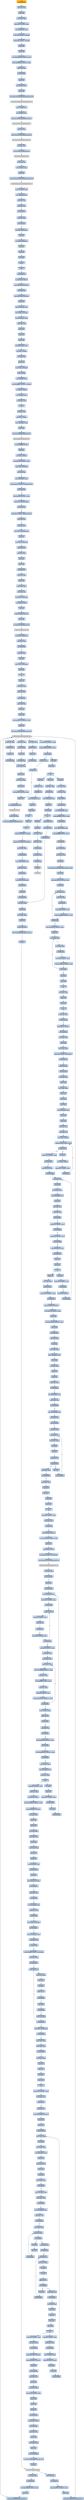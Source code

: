 digraph G {
node[shape=rectangle,style=filled,fillcolor=lightsteelblue,color=lightsteelblue]
bgcolor="transparent"
a0x00401b97call_0x00405da3[label="start\ncall 0x00405da3",color="lightgrey",fillcolor="orange"];
a0x00405da3movl_edi_edi[label="0x00405da3\nmovl %edi, %edi"];
a0x00405da5pushl_ebp[label="0x00405da5\npushl %ebp"];
a0x00405da6movl_esp_ebp[label="0x00405da6\nmovl %esp, %ebp"];
a0x00405da8subl_0x10UINT8_esp[label="0x00405da8\nsubl $0x10<UINT8>, %esp"];
a0x00405dabmovl_0x0041800c_eax[label="0x00405dab\nmovl 0x0041800c, %eax"];
a0x00405db0andl_0x0UINT8__8ebp_[label="0x00405db0\nandl $0x0<UINT8>, -8(%ebp)"];
a0x00405db4andl_0x0UINT8__4ebp_[label="0x00405db4\nandl $0x0<UINT8>, -4(%ebp)"];
a0x00405db8pushl_ebx[label="0x00405db8\npushl %ebx"];
a0x00405db9pushl_edi[label="0x00405db9\npushl %edi"];
a0x00405dbamovl_0xbb40e64eUINT32_edi[label="0x00405dba\nmovl $0xbb40e64e<UINT32>, %edi"];
a0x00405dbfmovl_0xffff0000UINT32_ebx[label="0x00405dbf\nmovl $0xffff0000<UINT32>, %ebx"];
a0x00405dc4cmpl_edi_eax[label="0x00405dc4\ncmpl %edi, %eax"];
a0x00405dc6je_0x00405dd5[label="0x00405dc6\nje 0x00405dd5"];
a0x00405dd5pushl_esi[label="0x00405dd5\npushl %esi"];
a0x00405dd6leal__8ebp__eax[label="0x00405dd6\nleal -8(%ebp), %eax"];
a0x00405dd9pushl_eax[label="0x00405dd9\npushl %eax"];
a0x00405ddacall_GetSystemTimeAsFileTime_kernel32_dll[label="0x00405dda\ncall GetSystemTimeAsFileTime@kernel32.dll"];
GetSystemTimeAsFileTime_kernel32_dll[label="GetSystemTimeAsFileTime@kernel32.dll",color="lightgrey",fillcolor="lightgrey"];
a0x00405de0movl__4ebp__esi[label="0x00405de0\nmovl -4(%ebp), %esi"];
a0x00405de3xorl__8ebp__esi[label="0x00405de3\nxorl -8(%ebp), %esi"];
a0x00405de6call_GetCurrentProcessId_kernel32_dll[label="0x00405de6\ncall GetCurrentProcessId@kernel32.dll"];
GetCurrentProcessId_kernel32_dll[label="GetCurrentProcessId@kernel32.dll",color="lightgrey",fillcolor="lightgrey"];
a0x00405decxorl_eax_esi[label="0x00405dec\nxorl %eax, %esi"];
a0x00405deecall_GetCurrentThreadId_kernel32_dll[label="0x00405dee\ncall GetCurrentThreadId@kernel32.dll"];
GetCurrentThreadId_kernel32_dll[label="GetCurrentThreadId@kernel32.dll",color="lightgrey",fillcolor="lightgrey"];
a0x00405df4xorl_eax_esi[label="0x00405df4\nxorl %eax, %esi"];
a0x00405df6call_GetTickCount_kernel32_dll[label="0x00405df6\ncall GetTickCount@kernel32.dll"];
GetTickCount_kernel32_dll[label="GetTickCount@kernel32.dll",color="lightgrey",fillcolor="lightgrey"];
a0x00405dfcxorl_eax_esi[label="0x00405dfc\nxorl %eax, %esi"];
a0x00405dfeleal__16ebp__eax[label="0x00405dfe\nleal -16(%ebp), %eax"];
a0x00405e01pushl_eax[label="0x00405e01\npushl %eax"];
a0x00405e02call_QueryPerformanceCounter_kernel32_dll[label="0x00405e02\ncall QueryPerformanceCounter@kernel32.dll"];
QueryPerformanceCounter_kernel32_dll[label="QueryPerformanceCounter@kernel32.dll",color="lightgrey",fillcolor="lightgrey"];
a0x00405e08movl__12ebp__eax[label="0x00405e08\nmovl -12(%ebp), %eax"];
a0x00405e0bxorl__16ebp__eax[label="0x00405e0b\nxorl -16(%ebp), %eax"];
a0x00405e0exorl_eax_esi[label="0x00405e0e\nxorl %eax, %esi"];
a0x00405e10cmpl_edi_esi[label="0x00405e10\ncmpl %edi, %esi"];
a0x00405e12jne_0x00405e1b[label="0x00405e12\njne 0x00405e1b"];
a0x00405e1btestl_esi_ebx[label="0x00405e1b\ntestl %esi, %ebx"];
a0x00405e1djne_0x00405e26[label="0x00405e1d\njne 0x00405e26"];
a0x00405e26movl_esi_0x0041800c[label="0x00405e26\nmovl %esi, 0x0041800c"];
a0x00405e2cnotl_esi[label="0x00405e2c\nnotl %esi"];
a0x00405e2emovl_esi_0x00418010[label="0x00405e2e\nmovl %esi, 0x00418010"];
a0x00405e34popl_esi[label="0x00405e34\npopl %esi"];
a0x00405e35popl_edi[label="0x00405e35\npopl %edi"];
a0x00405e36popl_ebx[label="0x00405e36\npopl %ebx"];
a0x00405e37leave_[label="0x00405e37\nleave "];
a0x00405e38ret[label="0x00405e38\nret"];
a0x00401b9cjmp_0x00401a1a[label="0x00401b9c\njmp 0x00401a1a"];
a0x00401a1apushl_0x58UINT8[label="0x00401a1a\npushl $0x58<UINT8>"];
a0x00401a1cpushl_0x4167d0UINT32[label="0x00401a1c\npushl $0x4167d0<UINT32>"];
a0x00401a21call_0x004025d8[label="0x00401a21\ncall 0x004025d8"];
a0x004025d8pushl_0x402640UINT32[label="0x004025d8\npushl $0x402640<UINT32>"];
a0x004025ddpushl_fs_0[label="0x004025dd\npushl %fs:0"];
a0x004025e4movl_0x10esp__eax[label="0x004025e4\nmovl 0x10(%esp), %eax"];
a0x004025e8movl_ebp_0x10esp_[label="0x004025e8\nmovl %ebp, 0x10(%esp)"];
a0x004025ecleal_0x10esp__ebp[label="0x004025ec\nleal 0x10(%esp), %ebp"];
a0x004025f0subl_eax_esp[label="0x004025f0\nsubl %eax, %esp"];
a0x004025f2pushl_ebx[label="0x004025f2\npushl %ebx"];
a0x004025f3pushl_esi[label="0x004025f3\npushl %esi"];
a0x004025f4pushl_edi[label="0x004025f4\npushl %edi"];
a0x004025f5movl_0x0041800c_eax[label="0x004025f5\nmovl 0x0041800c, %eax"];
a0x004025faxorl_eax__4ebp_[label="0x004025fa\nxorl %eax, -4(%ebp)"];
a0x004025fdxorl_ebp_eax[label="0x004025fd\nxorl %ebp, %eax"];
a0x004025ffpushl_eax[label="0x004025ff\npushl %eax"];
a0x00402600movl_esp__24ebp_[label="0x00402600\nmovl %esp, -24(%ebp)"];
a0x00402603pushl__8ebp_[label="0x00402603\npushl -8(%ebp)"];
a0x00402606movl__4ebp__eax[label="0x00402606\nmovl -4(%ebp), %eax"];
a0x00402609movl_0xfffffffeUINT32__4ebp_[label="0x00402609\nmovl $0xfffffffe<UINT32>, -4(%ebp)"];
a0x00402610movl_eax__8ebp_[label="0x00402610\nmovl %eax, -8(%ebp)"];
a0x00402613leal__16ebp__eax[label="0x00402613\nleal -16(%ebp), %eax"];
a0x00402616movl_eax_fs_0[label="0x00402616\nmovl %eax, %fs:0"];
a0x0040261cret[label="0x0040261c\nret"];
a0x00401a26xorl_esi_esi[label="0x00401a26\nxorl %esi, %esi"];
a0x00401a28movl_esi__4ebp_[label="0x00401a28\nmovl %esi, -4(%ebp)"];
a0x00401a2bleal__104ebp__eax[label="0x00401a2b\nleal -104(%ebp), %eax"];
a0x00401a2epushl_eax[label="0x00401a2e\npushl %eax"];
a0x00401a2fcall_GetStartupInfoW_kernel32_dll[label="0x00401a2f\ncall GetStartupInfoW@kernel32.dll"];
GetStartupInfoW_kernel32_dll[label="GetStartupInfoW@kernel32.dll",color="lightgrey",fillcolor="lightgrey"];
a0x00401a35pushl_0xfffffffeUINT8[label="0x00401a35\npushl $0xfffffffe<UINT8>"];
a0x00401a37popl_edi[label="0x00401a37\npopl %edi"];
a0x00401a38movl_edi__4ebp_[label="0x00401a38\nmovl %edi, -4(%ebp)"];
a0x00401a3bmovl_0x5a4dUINT32_eax[label="0x00401a3b\nmovl $0x5a4d<UINT32>, %eax"];
a0x00401a40cmpw_ax_0x00400000[label="0x00401a40\ncmpw %ax, 0x00400000"];
a0x00401a47jne_0x00401a81[label="0x00401a47\njne 0x00401a81"];
a0x00401a49movl_0x0040003c_eax[label="0x00401a49\nmovl 0x0040003c, %eax"];
a0x00401a4ecmpl_0x4550UINT32_0x400000eax_[label="0x00401a4e\ncmpl $0x4550<UINT32>, 0x400000(%eax)"];
a0x00401a58jne_0x00401a81[label="0x00401a58\njne 0x00401a81"];
a0x00401a5amovl_0x10bUINT32_ecx[label="0x00401a5a\nmovl $0x10b<UINT32>, %ecx"];
a0x00401a5fcmpw_cx_0x400018eax_[label="0x00401a5f\ncmpw %cx, 0x400018(%eax)"];
a0x00401a66jne_0x00401a81[label="0x00401a66\njne 0x00401a81"];
a0x00401a68cmpl_0xeUINT8_0x400074eax_[label="0x00401a68\ncmpl $0xe<UINT8>, 0x400074(%eax)"];
a0x00401a6fjbe_0x00401a81[label="0x00401a6f\njbe 0x00401a81"];
a0x00401a71xorl_ecx_ecx[label="0x00401a71\nxorl %ecx, %ecx"];
a0x00401a73cmpl_esi_0x4000e8eax_[label="0x00401a73\ncmpl %esi, 0x4000e8(%eax)"];
a0x00401a79setne_cl[label="0x00401a79\nsetne %cl"];
a0x00401a7cmovl_ecx__28ebp_[label="0x00401a7c\nmovl %ecx, -28(%ebp)"];
a0x00401a7fjmp_0x00401a84[label="0x00401a7f\njmp 0x00401a84"];
a0x00401a84xorl_ebx_ebx[label="0x00401a84\nxorl %ebx, %ebx"];
a0x00401a86incl_ebx[label="0x00401a86\nincl %ebx"];
a0x00401a87pushl_ebx[label="0x00401a87\npushl %ebx"];
a0x00401a88call_0x00405d73[label="0x00401a88\ncall 0x00405d73"];
a0x00405d73movl_edi_edi[label="0x00405d73\nmovl %edi, %edi"];
a0x00405d75pushl_ebp[label="0x00405d75\npushl %ebp"];
a0x00405d76movl_esp_ebp[label="0x00405d76\nmovl %esp, %ebp"];
a0x00405d78xorl_eax_eax[label="0x00405d78\nxorl %eax, %eax"];
a0x00405d7acmpl_eax_0x8ebp_[label="0x00405d7a\ncmpl %eax, 0x8(%ebp)"];
a0x00405d7dpushl_0x0UINT8[label="0x00405d7d\npushl $0x0<UINT8>"];
a0x00405d7fsete_al[label="0x00405d7f\nsete %al"];
a0x00405d82pushl_0x1000UINT32[label="0x00405d82\npushl $0x1000<UINT32>"];
a0x00405d87pushl_eax[label="0x00405d87\npushl %eax"];
a0x00405d88call_HeapCreate_kernel32_dll[label="0x00405d88\ncall HeapCreate@kernel32.dll"];
HeapCreate_kernel32_dll[label="HeapCreate@kernel32.dll",color="lightgrey",fillcolor="lightgrey"];
a0x00405d8emovl_eax_0x00419a34[label="0x00405d8e\nmovl %eax, 0x00419a34"];
a0x00405d93testl_eax_eax[label="0x00405d93\ntestl %eax, %eax"];
a0x00405d95jne_0x00405d99[label="0x00405d95\njne 0x00405d99"];
a0x00405d99xorl_eax_eax[label="0x00405d99\nxorl %eax, %eax"];
a0x00405d9bincl_eax[label="0x00405d9b\nincl %eax"];
a0x00405d9cmovl_eax_0x00419bd4[label="0x00405d9c\nmovl %eax, 0x00419bd4"];
a0x00405da1popl_ebp[label="0x00405da1\npopl %ebp"];
a0x00405da2ret[label="0x00405da2\nret"];
a0x00401a8dpopl_ecx[label="0x00401a8d\npopl %ecx"];
a0x00401a8etestl_eax_eax[label="0x00401a8e\ntestl %eax, %eax"];
a0x00401a90jne_0x00401a9a[label="0x00401a90\njne 0x00401a9a"];
a0x00401a9acall_0x00404ae2[label="0x00401a9a\ncall 0x00404ae2"];
a0x00404ae2movl_edi_edi[label="0x00404ae2\nmovl %edi, %edi"];
a0x00404ae4pushl_esi[label="0x00404ae4\npushl %esi"];
a0x00404ae5pushl_edi[label="0x00404ae5\npushl %edi"];
a0x00404ae6movl_0x40f270UINT32_esi[label="0x00404ae6\nmovl $0x40f270<UINT32>, %esi"];
a0x00404aebpushl_esi[label="0x00404aeb\npushl %esi"];
a0x00404aeccall_GetModuleHandleW_kernel32_dll[label="0x00404aec\ncall GetModuleHandleW@kernel32.dll"];
GetModuleHandleW_kernel32_dll[label="GetModuleHandleW@kernel32.dll",color="lightgrey",fillcolor="lightgrey"];
a0x00404af2testl_eax_eax[label="0x00404af2\ntestl %eax, %eax"];
a0x00404af4jne_0x00404afd[label="0x00404af4\njne 0x00404afd"];
a0x00404af6pushl_esi[label="0x00404af6\npushl %esi"];
a0x00404af7call_0x00401698[label="0x00404af7\ncall 0x00401698"];
a0x00401698movl_edi_edi[label="0x00401698\nmovl %edi, %edi"];
a0x0040169apushl_ebp[label="0x0040169a\npushl %ebp"];
a0x0040169bmovl_esp_ebp[label="0x0040169b\nmovl %esp, %ebp"];
a0x0040169dpushl_edi[label="0x0040169d\npushl %edi"];
a0x0040169emovl_0x3e8UINT32_edi[label="0x0040169e\nmovl $0x3e8<UINT32>, %edi"];
a0x004016a3pushl_edi[label="0x004016a3\npushl %edi"];
a0x004016a4call_Sleep_kernel32_dll[label="0x004016a4\ncall Sleep@kernel32.dll"];
Sleep_kernel32_dll[label="Sleep@kernel32.dll",color="lightgrey",fillcolor="lightgrey"];
a0x004016aapushl_0x8ebp_[label="0x004016aa\npushl 0x8(%ebp)"];
a0x004016adcall_GetModuleHandleW_kernel32_dll[label="0x004016ad\ncall GetModuleHandleW@kernel32.dll"];
a0x004016b3addl_0x3e8UINT32_edi[label="0x004016b3\naddl $0x3e8<UINT32>, %edi"];
a0x004016b9cmpl_0xea60UINT32_edi[label="0x004016b9\ncmpl $0xea60<UINT32>, %edi"];
a0x004016bfja_0x004016c5[label="0x004016bf\nja 0x004016c5"];
a0x004016c1testl_eax_eax[label="0x004016c1\ntestl %eax, %eax"];
a0x004016c3je_0x004016a3[label="0x004016c3\nje 0x004016a3"];
a0x004016c5popl_edi[label="0x004016c5\npopl %edi"];
a0x004016c6popl_ebp[label="0x004016c6\npopl %ebp"];
a0x004016c7ret[label="0x004016c7\nret"];
a0x00404afcpopl_ecx[label="0x00404afc\npopl %ecx"];
a0x00404afdmovl_eax_edi[label="0x00404afd\nmovl %eax, %edi"];
a0x00404afftestl_edi_edi[label="0x00404aff\ntestl %edi, %edi"];
a0x00404b01je_0x00404c65[label="0x00404b01\nje 0x00404c65"];
a0x00404c65call_0x004047fc[label="0x00404c65\ncall 0x004047fc"];
a0x004047fcmovl_0x00418460_eax[label="0x004047fc\nmovl 0x00418460, %eax"];
a0x00404801cmpl_0xffffffffUINT8_eax[label="0x00404801\ncmpl $0xffffffff<UINT8>, %eax"];
a0x00404804je_0x0040481c[label="0x00404804\nje 0x0040481c"];
a0x0040481cmovl_0x00418464_eax[label="0x0040481c\nmovl 0x00418464, %eax"];
a0x00404821cmpl_0xffffffffUINT8_eax[label="0x00404821\ncmpl $0xffffffff<UINT8>, %eax"];
a0x00404824je_0x00404834[label="0x00404824\nje 0x00404834"];
a0x00404834jmp_0x00404e9e[label="0x00404834\njmp 0x00404e9e"];
a0x00404e9emovl_edi_edi[label="0x00404e9e\nmovl %edi, %edi"];
a0x00404ea0pushl_ebx[label="0x00404ea0\npushl %ebx"];
a0x00404ea1movl_DeleteCriticalSection_kernel32_dll_ebx[label="0x00404ea1\nmovl DeleteCriticalSection@kernel32.dll, %ebx"];
a0x00404ea7pushl_esi[label="0x00404ea7\npushl %esi"];
a0x00404ea8movl_0x418520UINT32_esi[label="0x00404ea8\nmovl $0x418520<UINT32>, %esi"];
a0x00404eadpushl_edi[label="0x00404ead\npushl %edi"];
a0x00404eaemovl_esi__edi[label="0x00404eae\nmovl (%esi), %edi"];
a0x00404eb0testl_edi_edi[label="0x00404eb0\ntestl %edi, %edi"];
a0x00404eb2je_0x00404ec7[label="0x00404eb2\nje 0x00404ec7"];
a0x00404ec7addl_0x8UINT8_esi[label="0x00404ec7\naddl $0x8<UINT8>, %esi"];
a0x00404ecacmpl_0x418640UINT32_esi[label="0x00404eca\ncmpl $0x418640<UINT32>, %esi"];
a0x00404ed0jl_0x00404eae[label="0x00404ed0\njl 0x00404eae"];
a0x00404ed2movl_0x418520UINT32_esi[label="0x00404ed2\nmovl $0x418520<UINT32>, %esi"];
a0x00404ed7popl_edi[label="0x00404ed7\npopl %edi"];
a0x00404ed8movl_esi__eax[label="0x00404ed8\nmovl (%esi), %eax"];
a0x00404edatestl_eax_eax[label="0x00404eda\ntestl %eax, %eax"];
a0x00404edcje_0x00404ee7[label="0x00404edc\nje 0x00404ee7"];
a0x00404ee7addl_0x8UINT8_esi[label="0x00404ee7\naddl $0x8<UINT8>, %esi"];
a0x00404eeacmpl_0x418640UINT32_esi[label="0x00404eea\ncmpl $0x418640<UINT32>, %esi"];
a0x00404ef0jl_0x00404ed8[label="0x00404ef0\njl 0x00404ed8"];
a0x00404ef2popl_esi[label="0x00404ef2\npopl %esi"];
a0x00404ef3popl_ebx[label="0x00404ef3\npopl %ebx"];
a0x00404ef4ret[label="0x00404ef4\nret"];
a0x00404c6axorl_eax_eax[label="0x00404c6a\nxorl %eax, %eax"];
a0x00404c6cpopl_edi[label="0x00404c6c\npopl %edi"];
a0x00404c6dpopl_esi[label="0x00404c6d\npopl %esi"];
a0x00404c6eret[label="0x00404c6e\nret"];
a0x00401a9ftestl_eax_eax[label="0x00401a9f\ntestl %eax, %eax"];
a0x00401aa1jne_0x00401aab[label="0x00401aa1\njne 0x00401aab"];
a0x00401aa3pushl_0x10UINT8[label="0x00401aa3\npushl $0x10<UINT8>"];
a0x00401aa5call_0x004019f1[label="0x00401aa5\ncall 0x004019f1"];
a0x004019f1movl_edi_edi[label="0x004019f1\nmovl %edi, %edi"];
a0x004019f3pushl_ebp[label="0x004019f3\npushl %ebp"];
a0x004019f4movl_esp_ebp[label="0x004019f4\nmovl %esp, %ebp"];
a0x004019f6cmpl_0x1UINT8_0x0041903c[label="0x004019f6\ncmpl $0x1<UINT8>, 0x0041903c"];
a0x004019fdjne_0x00401a04[label="0x004019fd\njne 0x00401a04"];
a0x00401a04pushl_0x8ebp_[label="0x00401a04\npushl 0x8(%ebp)"];
a0x00401a07call_0x00404c6f[label="0x00401a07\ncall 0x00404c6f"];
a0x00404c6fmovl_edi_edi[label="0x00404c6f\nmovl %edi, %edi"];
a0x00404c71pushl_ebp[label="0x00404c71\npushl %ebp"];
a0x00404c72movl_esp_ebp[label="0x00404c72\nmovl %esp, %ebp"];
a0x00404c74pushl_ecx[label="0x00404c74\npushl %ecx"];
a0x00404c75pushl_ecx[label="0x00404c75\npushl %ecx"];
a0x00404c76pushl_ebx[label="0x00404c76\npushl %ebx"];
a0x00404c77movl_0x8ebp__ebx[label="0x00404c77\nmovl 0x8(%ebp), %ebx"];
a0x00404c7apushl_esi[label="0x00404c7a\npushl %esi"];
a0x00404c7bpushl_edi[label="0x00404c7b\npushl %edi"];
a0x00404c7cxorl_esi_esi[label="0x00404c7c\nxorl %esi, %esi"];
a0x00404c7exorl_edi_edi[label="0x00404c7e\nxorl %edi, %edi"];
a0x00404c80movl_edi__4ebp_[label="0x00404c80\nmovl %edi, -4(%ebp)"];
a0x00404c83cmpl_0x418468edi8__ebx[label="0x00404c83\ncmpl 0x418468(,%edi,8), %ebx"];
a0x00404c8aje_0x00404c95[label="0x00404c8a\nje 0x00404c95"];
a0x00404c8cincl_edi[label="0x00404c8c\nincl %edi"];
a0x00404c8dmovl_edi__4ebp_[label="0x00404c8d\nmovl %edi, -4(%ebp)"];
a0x00404c90cmpl_0x17UINT8_edi[label="0x00404c90\ncmpl $0x17<UINT8>, %edi"];
a0x00404c93jb_0x00404c83[label="0x00404c93\njb 0x00404c83"];
a0x00404c95cmpl_0x17UINT8_edi[label="0x00404c95\ncmpl $0x17<UINT8>, %edi"];
a0x00404c98jae_0x00404e15[label="0x00404c98\njae 0x00404e15"];
a0x00404c9epushl_0x3UINT8[label="0x00404c9e\npushl $0x3<UINT8>"];
a0x00404ca0call_0x0040a6bb[label="0x00404ca0\ncall 0x0040a6bb"];
a0x0040a6bbmovl_edi_edi[label="0x0040a6bb\nmovl %edi, %edi"];
a0x0040a6bdpushl_ebp[label="0x0040a6bd\npushl %ebp"];
a0x0040a6bemovl_esp_ebp[label="0x0040a6be\nmovl %esp, %ebp"];
a0x0040a6c0movl_0x8ebp__ecx[label="0x0040a6c0\nmovl 0x8(%ebp), %ecx"];
a0x0040a6c3pushl_esi[label="0x0040a6c3\npushl %esi"];
a0x0040a6c4xorl_esi_esi[label="0x0040a6c4\nxorl %esi, %esi"];
a0x0040a6c6cmpl_esi_ecx[label="0x0040a6c6\ncmpl %esi, %ecx"];
a0x0040a6c8jl_0x0040a6e8[label="0x0040a6c8\njl 0x0040a6e8"];
a0x0040a6cacmpl_0x2UINT8_ecx[label="0x0040a6ca\ncmpl $0x2<UINT8>, %ecx"];
a0x0040a6cdjle_0x0040a6db[label="0x0040a6cd\njle 0x0040a6db"];
a0x0040a6cfcmpl_0x3UINT8_ecx[label="0x0040a6cf\ncmpl $0x3<UINT8>, %ecx"];
a0x0040a6d2jne_0x0040a6e8[label="0x0040a6d2\njne 0x0040a6e8"];
a0x0040a6d4movl_0x0041903c_eax[label="0x0040a6d4\nmovl 0x0041903c, %eax"];
a0x0040a6d9jmp_0x0040a703[label="0x0040a6d9\njmp 0x0040a703"];
a0x0040a703popl_esi[label="0x0040a703\npopl %esi"];
a0x0040a704popl_ebp[label="0x0040a704\npopl %ebp"];
a0x0040a705ret[label="0x0040a705\nret"];
a0x00404ca5popl_ecx[label="0x00404ca5\npopl %ecx"];
a0x00404ca6cmpl_0x1UINT8_eax[label="0x00404ca6\ncmpl $0x1<UINT8>, %eax"];
a0x00404ca9je_0x00404de3[label="0x00404ca9\nje 0x00404de3"];
a0x00404cafpushl_0x3UINT8[label="0x00404caf\npushl $0x3<UINT8>"];
a0x00404cb1call_0x0040a6bb[label="0x00404cb1\ncall 0x0040a6bb"];
a0x00404cb6popl_ecx[label="0x00404cb6\npopl %ecx"];
a0x00404cb7testl_eax_eax[label="0x00404cb7\ntestl %eax, %eax"];
a0x00404cb9jne_0x00404cc8[label="0x00404cb9\njne 0x00404cc8"];
a0x00404cc8cmpl_0xfcUINT32_ebx[label="0x00404cc8\ncmpl $0xfc<UINT32>, %ebx"];
a0x00404cceje_0x00404e15[label="0x00404cce\nje 0x00404e15"];
a0x00404cd4pushl_0x40f870UINT32[label="0x00404cd4\npushl $0x40f870<UINT32>"];
a0x00404cd9movl_0x314UINT32_ebx[label="0x00404cd9\nmovl $0x314<UINT32>, %ebx"];
a0x00404cdepushl_ebx[label="0x00404cde\npushl %ebx"];
a0x00404cdfmovl_0x419390UINT32_edi[label="0x00404cdf\nmovl $0x419390<UINT32>, %edi"];
a0x00404ce4pushl_edi[label="0x00404ce4\npushl %edi"];
a0x00404ce5call_0x00406905[label="0x00404ce5\ncall 0x00406905"];
a0x00406905movl_edi_edi[label="0x00406905\nmovl %edi, %edi"];
a0x00406907pushl_ebp[label="0x00406907\npushl %ebp"];
a0x00406908movl_esp_ebp[label="0x00406908\nmovl %esp, %ebp"];
a0x0040690amovl_0x8ebp__ecx[label="0x0040690a\nmovl 0x8(%ebp), %ecx"];
a0x0040690dpushl_ebx[label="0x0040690d\npushl %ebx"];
a0x0040690exorl_ebx_ebx[label="0x0040690e\nxorl %ebx, %ebx"];
a0x00406910pushl_esi[label="0x00406910\npushl %esi"];
a0x00406911pushl_edi[label="0x00406911\npushl %edi"];
a0x00406912cmpl_ebx_ecx[label="0x00406912\ncmpl %ebx, %ecx"];
a0x00406914je_0x0040691d[label="0x00406914\nje 0x0040691d"];
a0x00406916movl_0xcebp__edi[label="0x00406916\nmovl 0xc(%ebp), %edi"];
a0x00406919cmpl_ebx_edi[label="0x00406919\ncmpl %ebx, %edi"];
a0x0040691bja_0x00406938[label="0x0040691b\nja 0x00406938"];
a0x00406938movl_0x10ebp__esi[label="0x00406938\nmovl 0x10(%ebp), %esi"];
a0x0040693bcmpl_ebx_esi[label="0x0040693b\ncmpl %ebx, %esi"];
a0x0040693djne_0x00406943[label="0x0040693d\njne 0x00406943"];
a0x00406943movl_ecx_edx[label="0x00406943\nmovl %ecx, %edx"];
a0x00406945movb_esi__al[label="0x00406945\nmovb (%esi), %al"];
a0x00406947movb_al_edx_[label="0x00406947\nmovb %al, (%edx)"];
a0x00406949incl_edx[label="0x00406949\nincl %edx"];
a0x0040694aincl_esi[label="0x0040694a\nincl %esi"];
a0x0040694bcmpb_bl_al[label="0x0040694b\ncmpb %bl, %al"];
a0x0040694dje_0x00406952[label="0x0040694d\nje 0x00406952"];
a0x0040694fdecl_edi[label="0x0040694f\ndecl %edi"];
a0x00406950jne_0x00406945[label="0x00406950\njne 0x00406945"];
a0x00406952cmpl_ebx_edi[label="0x00406952\ncmpl %ebx, %edi"];
a0x00406954jne_0x00406966[label="0x00406954\njne 0x00406966"];
a0x00406966xorl_eax_eax[label="0x00406966\nxorl %eax, %eax"];
a0x00406968popl_edi[label="0x00406968\npopl %edi"];
a0x00406969popl_esi[label="0x00406969\npopl %esi"];
a0x0040696apopl_ebx[label="0x0040696a\npopl %ebx"];
a0x0040696bpopl_ebp[label="0x0040696b\npopl %ebp"];
a0x0040696cret[label="0x0040696c\nret"];
a0x00404ceaaddl_0xcUINT8_esp[label="0x00404cea\naddl $0xc<UINT8>, %esp"];
a0x00404cedtestl_eax_eax[label="0x00404ced\ntestl %eax, %eax"];
a0x00404cefje_0x00404cfe[label="0x00404cef\nje 0x00404cfe"];
a0x00404cfepushl_0x104UINT32[label="0x00404cfe\npushl $0x104<UINT32>"];
a0x00404d03movl_0x4193a9UINT32_esi[label="0x00404d03\nmovl $0x4193a9<UINT32>, %esi"];
a0x00404d08pushl_esi[label="0x00404d08\npushl %esi"];
a0x00404d09pushl_0x0UINT8[label="0x00404d09\npushl $0x0<UINT8>"];
a0x00404d0bmovb_0x0UINT8_0x004194ad[label="0x00404d0b\nmovb $0x0<UINT8>, 0x004194ad"];
a0x00404d12call_GetModuleFileNameA_kernel32_dll[label="0x00404d12\ncall GetModuleFileNameA@kernel32.dll"];
GetModuleFileNameA_kernel32_dll[label="GetModuleFileNameA@kernel32.dll",color="lightgrey",fillcolor="lightgrey"];
a0x00404d18testl_eax_eax[label="0x00404d18\ntestl %eax, %eax"];
a0x00404d1ajne_0x00404d42[label="0x00404d1a\njne 0x00404d42"];
a0x00404d42pushl_esi[label="0x00404d42\npushl %esi"];
a0x00404d43call_0x00402b60[label="0x00404d43\ncall 0x00402b60"];
a0x00402b60movl_0x4esp__ecx[label="0x00402b60\nmovl 0x4(%esp), %ecx"];
a0x00402b64testl_0x3UINT32_ecx[label="0x00402b64\ntestl $0x3<UINT32>, %ecx"];
a0x00402b6aje_0x00402b90[label="0x00402b6a\nje 0x00402b90"];
a0x00402b6cmovb_ecx__al[label="0x00402b6c\nmovb (%ecx), %al"];
a0x00402b6eaddl_0x1UINT8_ecx[label="0x00402b6e\naddl $0x1<UINT8>, %ecx"];
a0x00402b71testb_al_al[label="0x00402b71\ntestb %al, %al"];
a0x00402b73je_0x00402bc3[label="0x00402b73\nje 0x00402bc3"];
a0x00402b75testl_0x3UINT32_ecx[label="0x00402b75\ntestl $0x3<UINT32>, %ecx"];
a0x00402b7bjne_0x00402b6c[label="0x00402b7b\njne 0x00402b6c"];
a0x00402b7daddl_0x0UINT32_eax[label="0x00402b7d\naddl $0x0<UINT32>, %eax"];
a0x00402b82leal_esp__esp[label="0x00402b82\nleal (%esp), %esp"];
a0x00402b89leal_esp__esp[label="0x00402b89\nleal (%esp), %esp"];
a0x00402b90movl_ecx__eax[label="0x00402b90\nmovl (%ecx), %eax"];
a0x00402b92movl_0x7efefeffUINT32_edx[label="0x00402b92\nmovl $0x7efefeff<UINT32>, %edx"];
a0x00402b97addl_eax_edx[label="0x00402b97\naddl %eax, %edx"];
a0x00402b99xorl_0xffffffffUINT8_eax[label="0x00402b99\nxorl $0xffffffff<UINT8>, %eax"];
a0x00402b9cxorl_edx_eax[label="0x00402b9c\nxorl %edx, %eax"];
a0x00402b9eaddl_0x4UINT8_ecx[label="0x00402b9e\naddl $0x4<UINT8>, %ecx"];
a0x00402ba1testl_0x81010100UINT32_eax[label="0x00402ba1\ntestl $0x81010100<UINT32>, %eax"];
a0x00402ba6je_0x00402b90[label="0x00402ba6\nje 0x00402b90"];
a0x00402ba8movl__4ecx__eax[label="0x00402ba8\nmovl -4(%ecx), %eax"];
a0x00402babtestb_al_al[label="0x00402bab\ntestb %al, %al"];
a0x00402badje_0x00402be1[label="0x00402bad\nje 0x00402be1"];
a0x00402baftestb_ah_ah[label="0x00402baf\ntestb %ah, %ah"];
a0x00402bb1je_0x00402bd7[label="0x00402bb1\nje 0x00402bd7"];
a0x00402bb3testl_0xff0000UINT32_eax[label="0x00402bb3\ntestl $0xff0000<UINT32>, %eax"];
a0x00402bb8je_0x00402bcd[label="0x00402bb8\nje 0x00402bcd"];
a0x00402bbatestl_0xff000000UINT32_eax[label="0x00402bba\ntestl $0xff000000<UINT32>, %eax"];
a0x00402bbfje_0x00402bc3[label="0x00402bbf\nje 0x00402bc3"];
a0x00402bc3leal__1ecx__eax[label="0x00402bc3\nleal -1(%ecx), %eax"];
a0x00402bc6movl_0x4esp__ecx[label="0x00402bc6\nmovl 0x4(%esp), %ecx"];
a0x00402bcasubl_ecx_eax[label="0x00402bca\nsubl %ecx, %eax"];
a0x00402bccret[label="0x00402bcc\nret"];
a0x00404d48incl_eax[label="0x00404d48\nincl %eax"];
a0x00404d49popl_ecx[label="0x00404d49\npopl %ecx"];
a0x00404d4acmpl_0x3cUINT8_eax[label="0x00404d4a\ncmpl $0x3c<UINT8>, %eax"];
a0x00404d4djbe_0x00404d87[label="0x00404d4d\njbe 0x00404d87"];
a0x00404d4fpushl_esi[label="0x00404d4f\npushl %esi"];
a0x00404d50call_0x00402b60[label="0x00404d50\ncall 0x00402b60"];
a0x00404d55subl_0x3bUINT8_esi[label="0x00404d55\nsubl $0x3b<UINT8>, %esi"];
a0x00404d58addl_esi_eax[label="0x00404d58\naddl %esi, %eax"];
a0x00404d5apushl_0x3UINT8[label="0x00404d5a\npushl $0x3<UINT8>"];
a0x00404d5cmovl_0x4196a4UINT32_ecx[label="0x00404d5c\nmovl $0x4196a4<UINT32>, %ecx"];
a0x00404d61pushl_0x40f854UINT32[label="0x00404d61\npushl $0x40f854<UINT32>"];
a0x00404d66subl_eax_ecx[label="0x00404d66\nsubl %eax, %ecx"];
a0x00404d68pushl_ecx[label="0x00404d68\npushl %ecx"];
a0x00404d69pushl_eax[label="0x00404d69\npushl %eax"];
a0x00404d6acall_0x0040a606[label="0x00404d6a\ncall 0x0040a606"];
a0x0040a606movl_edi_edi[label="0x0040a606\nmovl %edi, %edi"];
a0x0040a608pushl_ebp[label="0x0040a608\npushl %ebp"];
a0x0040a609movl_esp_ebp[label="0x0040a609\nmovl %esp, %ebp"];
a0x0040a60bpushl_ebx[label="0x0040a60b\npushl %ebx"];
a0x0040a60cpushl_esi[label="0x0040a60c\npushl %esi"];
a0x0040a60dmovl_0x8ebp__esi[label="0x0040a60d\nmovl 0x8(%ebp), %esi"];
a0x0040a610xorl_ebx_ebx[label="0x0040a610\nxorl %ebx, %ebx"];
a0x0040a612pushl_edi[label="0x0040a612\npushl %edi"];
a0x0040a613cmpl_ebx_0x14ebp_[label="0x0040a613\ncmpl %ebx, 0x14(%ebp)"];
a0x0040a616jne_0x0040a628[label="0x0040a616\njne 0x0040a628"];
a0x0040a628cmpl_ebx_esi[label="0x0040a628\ncmpl %ebx, %esi"];
a0x0040a62aje_0x0040a633[label="0x0040a62a\nje 0x0040a633"];
a0x0040a62cmovl_0xcebp__edi[label="0x0040a62c\nmovl 0xc(%ebp), %edi"];
a0x0040a62fcmpl_ebx_edi[label="0x0040a62f\ncmpl %ebx, %edi"];
a0x0040a631ja_0x0040a64e[label="0x0040a631\nja 0x0040a64e"];
a0x0040a64ecmpl_ebx_0x14ebp_[label="0x0040a64e\ncmpl %ebx, 0x14(%ebp)"];
a0x0040a651jne_0x0040a657[label="0x0040a651\njne 0x0040a657"];
a0x0040a657movl_0x10ebp__edx[label="0x0040a657\nmovl 0x10(%ebp), %edx"];
a0x0040a65acmpl_ebx_edx[label="0x0040a65a\ncmpl %ebx, %edx"];
a0x0040a65cjne_0x0040a662[label="0x0040a65c\njne 0x0040a662"];
a0x0040a662cmpl_0xffffffffUINT8_0x14ebp_[label="0x0040a662\ncmpl $0xffffffff<UINT8>, 0x14(%ebp)"];
a0x0040a666movl_esi_eax[label="0x0040a666\nmovl %esi, %eax"];
a0x0040a668jne_0x0040a679[label="0x0040a668\njne 0x0040a679"];
a0x0040a679movb_edx__cl[label="0x0040a679\nmovb (%edx), %cl"];
a0x0040a67bmovb_cl_eax_[label="0x0040a67b\nmovb %cl, (%eax)"];
a0x0040a67dincl_eax[label="0x0040a67d\nincl %eax"];
a0x0040a67eincl_edx[label="0x0040a67e\nincl %edx"];
a0x0040a67fcmpb_bl_cl[label="0x0040a67f\ncmpb %bl, %cl"];
a0x0040a681je_0x0040a68b[label="0x0040a681\nje 0x0040a68b"];
a0x0040a683decl_edi[label="0x0040a683\ndecl %edi"];
a0x0040a684je_0x0040a68b[label="0x0040a684\nje 0x0040a68b"];
a0x0040a686decl_0x14ebp_[label="0x0040a686\ndecl 0x14(%ebp)"];
a0x0040a689jne_0x0040a679[label="0x0040a689\njne 0x0040a679"];
a0x0040a68bcmpl_ebx_0x14ebp_[label="0x0040a68b\ncmpl %ebx, 0x14(%ebp)"];
a0x0040a68ejne_0x0040a692[label="0x0040a68e\njne 0x0040a692"];
a0x0040a690movb_bl_eax_[label="0x0040a690\nmovb %bl, (%eax)"];
a0x0040a692cmpl_ebx_edi[label="0x0040a692\ncmpl %ebx, %edi"];
a0x0040a694jne_0x0040a621[label="0x0040a694\njne 0x0040a621"];
a0x0040a621xorl_eax_eax[label="0x0040a621\nxorl %eax, %eax"];
a0x0040a623popl_edi[label="0x0040a623\npopl %edi"];
a0x0040a624popl_esi[label="0x0040a624\npopl %esi"];
a0x0040a625popl_ebx[label="0x0040a625\npopl %ebx"];
a0x0040a626popl_ebp[label="0x0040a626\npopl %ebp"];
a0x0040a627ret[label="0x0040a627\nret"];
a0x00404d6faddl_0x14UINT8_esp[label="0x00404d6f\naddl $0x14<UINT8>, %esp"];
a0x00404d72testl_eax_eax[label="0x00404d72\ntestl %eax, %eax"];
a0x00404d74je_0x00404d87[label="0x00404d74\nje 0x00404d87"];
a0x00404d87xorl_esi_esi[label="0x00404d87\nxorl %esi, %esi"];
a0x00404d89pushl_0x40f850UINT32[label="0x00404d89\npushl $0x40f850<UINT32>"];
a0x00404d8epushl_ebx[label="0x00404d8e\npushl %ebx"];
a0x00404d8fpushl_edi[label="0x00404d8f\npushl %edi"];
a0x00404d90call_0x00409aba[label="0x00404d90\ncall 0x00409aba"];
a0x00409abamovl_edi_edi[label="0x00409aba\nmovl %edi, %edi"];
a0x00409abcpushl_ebp[label="0x00409abc\npushl %ebp"];
a0x00409abdmovl_esp_ebp[label="0x00409abd\nmovl %esp, %ebp"];
a0x00409abfmovl_0x8ebp__eax[label="0x00409abf\nmovl 0x8(%ebp), %eax"];
a0x00409ac2pushl_ebx[label="0x00409ac2\npushl %ebx"];
a0x00409ac3xorl_ebx_ebx[label="0x00409ac3\nxorl %ebx, %ebx"];
a0x00409ac5pushl_esi[label="0x00409ac5\npushl %esi"];
a0x00409ac6pushl_edi[label="0x00409ac6\npushl %edi"];
a0x00409ac7cmpl_ebx_eax[label="0x00409ac7\ncmpl %ebx, %eax"];
a0x00409ac9je_0x00409ad2[label="0x00409ac9\nje 0x00409ad2"];
a0x00409acbmovl_0xcebp__edi[label="0x00409acb\nmovl 0xc(%ebp), %edi"];
a0x00409acecmpl_ebx_edi[label="0x00409ace\ncmpl %ebx, %edi"];
a0x00409ad0ja_0x00409aed[label="0x00409ad0\nja 0x00409aed"];
a0x00409aedmovl_0x10ebp__esi[label="0x00409aed\nmovl 0x10(%ebp), %esi"];
a0x00409af0cmpl_ebx_esi[label="0x00409af0\ncmpl %ebx, %esi"];
a0x00409af2jne_0x00409af8[label="0x00409af2\njne 0x00409af8"];
a0x00409af8movl_eax_edx[label="0x00409af8\nmovl %eax, %edx"];
a0x00409afacmpb_bl_edx_[label="0x00409afa\ncmpb %bl, (%edx)"];
a0x00409afcje_0x00409b02[label="0x00409afc\nje 0x00409b02"];
a0x00409afeincl_edx[label="0x00409afe\nincl %edx"];
a0x00409affdecl_edi[label="0x00409aff\ndecl %edi"];
a0x00409b00jne_0x00409afa[label="0x00409b00\njne 0x00409afa"];
a0x00409b02cmpl_ebx_edi[label="0x00409b02\ncmpl %ebx, %edi"];
a0x00409b04je_0x00409af4[label="0x00409b04\nje 0x00409af4"];
a0x00409b06movb_esi__cl[label="0x00409b06\nmovb (%esi), %cl"];
a0x00409b08movb_cl_edx_[label="0x00409b08\nmovb %cl, (%edx)"];
a0x00409b0aincl_edx[label="0x00409b0a\nincl %edx"];
a0x00409b0bincl_esi[label="0x00409b0b\nincl %esi"];
a0x00409b0ccmpb_bl_cl[label="0x00409b0c\ncmpb %bl, %cl"];
a0x00409b0eje_0x00409b13[label="0x00409b0e\nje 0x00409b13"];
a0x00409b10decl_edi[label="0x00409b10\ndecl %edi"];
a0x00409b11jne_0x00409b06[label="0x00409b11\njne 0x00409b06"];
a0x00409b13cmpl_ebx_edi[label="0x00409b13\ncmpl %ebx, %edi"];
a0x00409b15jne_0x00409b27[label="0x00409b15\njne 0x00409b27"];
a0x00409b27xorl_eax_eax[label="0x00409b27\nxorl %eax, %eax"];
a0x00409b29popl_edi[label="0x00409b29\npopl %edi"];
a0x00409b2apopl_esi[label="0x00409b2a\npopl %esi"];
a0x00409b2bpopl_ebx[label="0x00409b2b\npopl %ebx"];
a0x00409b2cpopl_ebp[label="0x00409b2c\npopl %ebp"];
a0x00409b2dret[label="0x00409b2d\nret"];
a0x00404d95addl_0xcUINT8_esp[label="0x00404d95\naddl $0xc<UINT8>, %esp"];
a0x00404d98testl_eax_eax[label="0x00404d98\ntestl %eax, %eax"];
a0x00404d9aje_0x00404da9[label="0x00404d9a\nje 0x00404da9"];
a0x00404da9movl__4ebp__eax[label="0x00404da9\nmovl -4(%ebp), %eax"];
a0x00404dacpushl_0x41846ceax8_[label="0x00404dac\npushl 0x41846c(,%eax,8)"];
a0x00404db3pushl_ebx[label="0x00404db3\npushl %ebx"];
a0x00404db4pushl_edi[label="0x00404db4\npushl %edi"];
a0x00404db5call_0x00409aba[label="0x00404db5\ncall 0x00409aba"];
a0x00404dbaaddl_0xcUINT8_esp[label="0x00404dba\naddl $0xc<UINT8>, %esp"];
a0x00404dbdtestl_eax_eax[label="0x00404dbd\ntestl %eax, %eax"];
a0x00404dbfje_0x00404dce[label="0x00404dbf\nje 0x00404dce"];
a0x00404dcepushl_0x12010UINT32[label="0x00404dce\npushl $0x12010<UINT32>"];
a0x00404dd3pushl_0x40f828UINT32[label="0x00404dd3\npushl $0x40f828<UINT32>"];
a0x00404dd8pushl_edi[label="0x00404dd8\npushl %edi"];
a0x00404dd9call_0x0040a49d[label="0x00404dd9\ncall 0x0040a49d"];
a0x0040a49dmovl_edi_edi[label="0x0040a49d\nmovl %edi, %edi"];
a0x0040a49fpushl_ebp[label="0x0040a49f\npushl %ebp"];
a0x0040a4a0movl_esp_ebp[label="0x0040a4a0\nmovl %esp, %ebp"];
a0x0040a4a2subl_0x14UINT8_esp[label="0x0040a4a2\nsubl $0x14<UINT8>, %esp"];
a0x0040a4a5pushl_ebx[label="0x0040a4a5\npushl %ebx"];
a0x0040a4a6pushl_esi[label="0x0040a4a6\npushl %esi"];
a0x0040a4a7pushl_edi[label="0x0040a4a7\npushl %edi"];
a0x0040a4a8call_0x00404744[label="0x0040a4a8\ncall 0x00404744"];
a0x00404744pushl_0x0UINT8[label="0x00404744\npushl $0x0<UINT8>"];
a0x00404746call_0x004046d2[label="0x00404746\ncall 0x004046d2"];
a0x004046d2movl_edi_edi[label="0x004046d2\nmovl %edi, %edi"];
a0x004046d4pushl_ebp[label="0x004046d4\npushl %ebp"];
a0x004046d5movl_esp_ebp[label="0x004046d5\nmovl %esp, %ebp"];
a0x004046d7pushl_esi[label="0x004046d7\npushl %esi"];
a0x004046d8pushl_0x00418464[label="0x004046d8\npushl 0x00418464"];
a0x004046demovl_TlsGetValue_kernel32_dll_esi[label="0x004046de\nmovl TlsGetValue@kernel32.dll, %esi"];
a0x004046e4call_esi[label="0x004046e4\ncall %esi"];
TlsGetValue_kernel32_dll[label="TlsGetValue@kernel32.dll",color="lightgrey",fillcolor="lightgrey"];
a0x004046e6testl_eax_eax[label="0x004046e6\ntestl %eax, %eax"];
a0x004046e8je_0x0040470b[label="0x004046e8\nje 0x0040470b"];
a0x0040470bmovl_0x40f270UINT32_esi[label="0x0040470b\nmovl $0x40f270<UINT32>, %esi"];
a0x00404710pushl_esi[label="0x00404710\npushl %esi"];
a0x00404711call_GetModuleHandleW_kernel32_dll[label="0x00404711\ncall GetModuleHandleW@kernel32.dll"];
a0x00404717testl_eax_eax[label="0x00404717\ntestl %eax, %eax"];
a0x00404719jne_0x00404726[label="0x00404719\njne 0x00404726"];
a0x0040471bpushl_esi[label="0x0040471b\npushl %esi"];
a0x0040471ccall_0x00401698[label="0x0040471c\ncall 0x00401698"];
a0x00404721popl_ecx[label="0x00404721\npopl %ecx"];
a0x00404722testl_eax_eax[label="0x00404722\ntestl %eax, %eax"];
a0x00404724je_0x0040473e[label="0x00404724\nje 0x0040473e"];
a0x0040473emovl_0x8ebp__eax[label="0x0040473e\nmovl 0x8(%ebp), %eax"];
a0x00404741popl_esi[label="0x00404741\npopl %esi"];
a0x00404742popl_ebp[label="0x00404742\npopl %ebp"];
a0x00404743ret[label="0x00404743\nret"];
a0x0040474bpopl_ecx[label="0x0040474b\npopl %ecx"];
a0x0040474cret[label="0x0040474c\nret"];
a0x0040a4adandl_0x0UINT8__4ebp_[label="0x0040a4ad\nandl $0x0<UINT8>, -4(%ebp)"];
a0x0040a4b1cmpl_0x0UINT8_0x00419ac4[label="0x0040a4b1\ncmpl $0x0<UINT8>, 0x00419ac4"];
a0x0040a4b8movl_eax_ebx[label="0x0040a4b8\nmovl %eax, %ebx"];
a0x0040a4bajne_0x0040a54e[label="0x0040a4ba\njne 0x0040a54e"];
a0x0040a54emovl_0x00419ad0_eax[label="0x0040a54e\nmovl 0x00419ad0, %eax"];
a0x0040a553cmpl_ebx_eax[label="0x0040a553\ncmpl %ebx, %eax"];
a0x0040a555je_0x0040a5a6[label="0x0040a555\nje 0x0040a5a6"];
a0x0040a557cmpl_ebx_0x00419ad4[label="0x0040a557\ncmpl %ebx, 0x00419ad4"];
a0x0040a55dje_0x0040a5a6[label="0x0040a55d\nje 0x0040a5a6"];
a0x0040a55fpushl_eax[label="0x0040a55f\npushl %eax"];
a0x0040a560call_0x0040474d[label="0x0040a560\ncall 0x0040474d"];
a0x0040474dmovl_edi_edi[label="0x0040474d\nmovl %edi, %edi"];
a0x0040474fpushl_ebp[label="0x0040474f\npushl %ebp"];
a0x00404750movl_esp_ebp[label="0x00404750\nmovl %esp, %ebp"];
a0x00404752pushl_esi[label="0x00404752\npushl %esi"];
a0x00404753pushl_0x00418464[label="0x00404753\npushl 0x00418464"];
a0x00404759movl_TlsGetValue_kernel32_dll_esi[label="0x00404759\nmovl TlsGetValue@kernel32.dll, %esi"];
a0x0040475fcall_esi[label="0x0040475f\ncall %esi"];
a0x00404761testl_eax_eax[label="0x00404761\ntestl %eax, %eax"];
a0x00404763je_0x00404786[label="0x00404763\nje 0x00404786"];
a0x00404786movl_0x40f270UINT32_esi[label="0x00404786\nmovl $0x40f270<UINT32>, %esi"];
a0x0040478bpushl_esi[label="0x0040478b\npushl %esi"];
a0x0040478ccall_GetModuleHandleW_kernel32_dll[label="0x0040478c\ncall GetModuleHandleW@kernel32.dll"];
a0x00404792testl_eax_eax[label="0x00404792\ntestl %eax, %eax"];
a0x00404794jne_0x004047a1[label="0x00404794\njne 0x004047a1"];
a0x00404796pushl_esi[label="0x00404796\npushl %esi"];
a0x00404797call_0x00401698[label="0x00404797\ncall 0x00401698"];
a0x0040479cpopl_ecx[label="0x0040479c\npopl %ecx"];
a0x0040479dtestl_eax_eax[label="0x0040479d\ntestl %eax, %eax"];
a0x0040479fje_0x004047b9[label="0x0040479f\nje 0x004047b9"];
a0x004047b9movl_0x8ebp__eax[label="0x004047b9\nmovl 0x8(%ebp), %eax"];
a0x004047bcpopl_esi[label="0x004047bc\npopl %esi"];
a0x004047bdpopl_ebp[label="0x004047bd\npopl %ebp"];
a0x004047beret[label="0x004047be\nret"];
a0x0040a565pushl_0x00419ad4[label="0x0040a565\npushl 0x00419ad4"];
a0x0040a56bmovl_eax_esi[label="0x0040a56b\nmovl %eax, %esi"];
a0x0040a56dcall_0x0040474d[label="0x0040a56d\ncall 0x0040474d"];
a0x0040a572popl_ecx[label="0x0040a572\npopl %ecx"];
a0x0040a573popl_ecx[label="0x0040a573\npopl %ecx"];
a0x0040a574movl_eax_edi[label="0x0040a574\nmovl %eax, %edi"];
a0x0040a576testl_esi_esi[label="0x0040a576\ntestl %esi, %esi"];
a0x0040a578je_0x0040a5a6[label="0x0040a578\nje 0x0040a5a6"];
a0x0040a57atestl_edi_edi[label="0x0040a57a\ntestl %edi, %edi"];
a0x0040a57cje_0x0040a5a6[label="0x0040a57c\nje 0x0040a5a6"];
a0x0040a57ecall_esi[label="0x0040a57e\ncall %esi"];
a0xff2dabec[label="0xff2dabec",color="lightgrey",fillcolor="lightgrey"];
a0x00401b97call_0x00405da3 -> a0x00405da3movl_edi_edi [color="#000000"];
a0x00405da3movl_edi_edi -> a0x00405da5pushl_ebp [color="#000000"];
a0x00405da5pushl_ebp -> a0x00405da6movl_esp_ebp [color="#000000"];
a0x00405da6movl_esp_ebp -> a0x00405da8subl_0x10UINT8_esp [color="#000000"];
a0x00405da8subl_0x10UINT8_esp -> a0x00405dabmovl_0x0041800c_eax [color="#000000"];
a0x00405dabmovl_0x0041800c_eax -> a0x00405db0andl_0x0UINT8__8ebp_ [color="#000000"];
a0x00405db0andl_0x0UINT8__8ebp_ -> a0x00405db4andl_0x0UINT8__4ebp_ [color="#000000"];
a0x00405db4andl_0x0UINT8__4ebp_ -> a0x00405db8pushl_ebx [color="#000000"];
a0x00405db8pushl_ebx -> a0x00405db9pushl_edi [color="#000000"];
a0x00405db9pushl_edi -> a0x00405dbamovl_0xbb40e64eUINT32_edi [color="#000000"];
a0x00405dbamovl_0xbb40e64eUINT32_edi -> a0x00405dbfmovl_0xffff0000UINT32_ebx [color="#000000"];
a0x00405dbfmovl_0xffff0000UINT32_ebx -> a0x00405dc4cmpl_edi_eax [color="#000000"];
a0x00405dc4cmpl_edi_eax -> a0x00405dc6je_0x00405dd5 [color="#000000"];
a0x00405dc6je_0x00405dd5 -> a0x00405dd5pushl_esi [color="#000000",label="T"];
a0x00405dd5pushl_esi -> a0x00405dd6leal__8ebp__eax [color="#000000"];
a0x00405dd6leal__8ebp__eax -> a0x00405dd9pushl_eax [color="#000000"];
a0x00405dd9pushl_eax -> a0x00405ddacall_GetSystemTimeAsFileTime_kernel32_dll [color="#000000"];
a0x00405ddacall_GetSystemTimeAsFileTime_kernel32_dll -> GetSystemTimeAsFileTime_kernel32_dll [color="#000000"];
GetSystemTimeAsFileTime_kernel32_dll -> a0x00405de0movl__4ebp__esi [color="#000000"];
a0x00405de0movl__4ebp__esi -> a0x00405de3xorl__8ebp__esi [color="#000000"];
a0x00405de3xorl__8ebp__esi -> a0x00405de6call_GetCurrentProcessId_kernel32_dll [color="#000000"];
a0x00405de6call_GetCurrentProcessId_kernel32_dll -> GetCurrentProcessId_kernel32_dll [color="#000000"];
GetCurrentProcessId_kernel32_dll -> a0x00405decxorl_eax_esi [color="#000000"];
a0x00405decxorl_eax_esi -> a0x00405deecall_GetCurrentThreadId_kernel32_dll [color="#000000"];
a0x00405deecall_GetCurrentThreadId_kernel32_dll -> GetCurrentThreadId_kernel32_dll [color="#000000"];
GetCurrentThreadId_kernel32_dll -> a0x00405df4xorl_eax_esi [color="#000000"];
a0x00405df4xorl_eax_esi -> a0x00405df6call_GetTickCount_kernel32_dll [color="#000000"];
a0x00405df6call_GetTickCount_kernel32_dll -> GetTickCount_kernel32_dll [color="#000000"];
GetTickCount_kernel32_dll -> a0x00405dfcxorl_eax_esi [color="#000000"];
a0x00405dfcxorl_eax_esi -> a0x00405dfeleal__16ebp__eax [color="#000000"];
a0x00405dfeleal__16ebp__eax -> a0x00405e01pushl_eax [color="#000000"];
a0x00405e01pushl_eax -> a0x00405e02call_QueryPerformanceCounter_kernel32_dll [color="#000000"];
a0x00405e02call_QueryPerformanceCounter_kernel32_dll -> QueryPerformanceCounter_kernel32_dll [color="#000000"];
QueryPerformanceCounter_kernel32_dll -> a0x00405e08movl__12ebp__eax [color="#000000"];
a0x00405e08movl__12ebp__eax -> a0x00405e0bxorl__16ebp__eax [color="#000000"];
a0x00405e0bxorl__16ebp__eax -> a0x00405e0exorl_eax_esi [color="#000000"];
a0x00405e0exorl_eax_esi -> a0x00405e10cmpl_edi_esi [color="#000000"];
a0x00405e10cmpl_edi_esi -> a0x00405e12jne_0x00405e1b [color="#000000"];
a0x00405e12jne_0x00405e1b -> a0x00405e1btestl_esi_ebx [color="#000000",label="T"];
a0x00405e1btestl_esi_ebx -> a0x00405e1djne_0x00405e26 [color="#000000"];
a0x00405e1djne_0x00405e26 -> a0x00405e26movl_esi_0x0041800c [color="#000000",label="T"];
a0x00405e26movl_esi_0x0041800c -> a0x00405e2cnotl_esi [color="#000000"];
a0x00405e2cnotl_esi -> a0x00405e2emovl_esi_0x00418010 [color="#000000"];
a0x00405e2emovl_esi_0x00418010 -> a0x00405e34popl_esi [color="#000000"];
a0x00405e34popl_esi -> a0x00405e35popl_edi [color="#000000"];
a0x00405e35popl_edi -> a0x00405e36popl_ebx [color="#000000"];
a0x00405e36popl_ebx -> a0x00405e37leave_ [color="#000000"];
a0x00405e37leave_ -> a0x00405e38ret [color="#000000"];
a0x00405e38ret -> a0x00401b9cjmp_0x00401a1a [color="#000000"];
a0x00401b9cjmp_0x00401a1a -> a0x00401a1apushl_0x58UINT8 [color="#000000"];
a0x00401a1apushl_0x58UINT8 -> a0x00401a1cpushl_0x4167d0UINT32 [color="#000000"];
a0x00401a1cpushl_0x4167d0UINT32 -> a0x00401a21call_0x004025d8 [color="#000000"];
a0x00401a21call_0x004025d8 -> a0x004025d8pushl_0x402640UINT32 [color="#000000"];
a0x004025d8pushl_0x402640UINT32 -> a0x004025ddpushl_fs_0 [color="#000000"];
a0x004025ddpushl_fs_0 -> a0x004025e4movl_0x10esp__eax [color="#000000"];
a0x004025e4movl_0x10esp__eax -> a0x004025e8movl_ebp_0x10esp_ [color="#000000"];
a0x004025e8movl_ebp_0x10esp_ -> a0x004025ecleal_0x10esp__ebp [color="#000000"];
a0x004025ecleal_0x10esp__ebp -> a0x004025f0subl_eax_esp [color="#000000"];
a0x004025f0subl_eax_esp -> a0x004025f2pushl_ebx [color="#000000"];
a0x004025f2pushl_ebx -> a0x004025f3pushl_esi [color="#000000"];
a0x004025f3pushl_esi -> a0x004025f4pushl_edi [color="#000000"];
a0x004025f4pushl_edi -> a0x004025f5movl_0x0041800c_eax [color="#000000"];
a0x004025f5movl_0x0041800c_eax -> a0x004025faxorl_eax__4ebp_ [color="#000000"];
a0x004025faxorl_eax__4ebp_ -> a0x004025fdxorl_ebp_eax [color="#000000"];
a0x004025fdxorl_ebp_eax -> a0x004025ffpushl_eax [color="#000000"];
a0x004025ffpushl_eax -> a0x00402600movl_esp__24ebp_ [color="#000000"];
a0x00402600movl_esp__24ebp_ -> a0x00402603pushl__8ebp_ [color="#000000"];
a0x00402603pushl__8ebp_ -> a0x00402606movl__4ebp__eax [color="#000000"];
a0x00402606movl__4ebp__eax -> a0x00402609movl_0xfffffffeUINT32__4ebp_ [color="#000000"];
a0x00402609movl_0xfffffffeUINT32__4ebp_ -> a0x00402610movl_eax__8ebp_ [color="#000000"];
a0x00402610movl_eax__8ebp_ -> a0x00402613leal__16ebp__eax [color="#000000"];
a0x00402613leal__16ebp__eax -> a0x00402616movl_eax_fs_0 [color="#000000"];
a0x00402616movl_eax_fs_0 -> a0x0040261cret [color="#000000"];
a0x0040261cret -> a0x00401a26xorl_esi_esi [color="#000000"];
a0x00401a26xorl_esi_esi -> a0x00401a28movl_esi__4ebp_ [color="#000000"];
a0x00401a28movl_esi__4ebp_ -> a0x00401a2bleal__104ebp__eax [color="#000000"];
a0x00401a2bleal__104ebp__eax -> a0x00401a2epushl_eax [color="#000000"];
a0x00401a2epushl_eax -> a0x00401a2fcall_GetStartupInfoW_kernel32_dll [color="#000000"];
a0x00401a2fcall_GetStartupInfoW_kernel32_dll -> GetStartupInfoW_kernel32_dll [color="#000000"];
GetStartupInfoW_kernel32_dll -> a0x00401a35pushl_0xfffffffeUINT8 [color="#000000"];
a0x00401a35pushl_0xfffffffeUINT8 -> a0x00401a37popl_edi [color="#000000"];
a0x00401a37popl_edi -> a0x00401a38movl_edi__4ebp_ [color="#000000"];
a0x00401a38movl_edi__4ebp_ -> a0x00401a3bmovl_0x5a4dUINT32_eax [color="#000000"];
a0x00401a3bmovl_0x5a4dUINT32_eax -> a0x00401a40cmpw_ax_0x00400000 [color="#000000"];
a0x00401a40cmpw_ax_0x00400000 -> a0x00401a47jne_0x00401a81 [color="#000000"];
a0x00401a47jne_0x00401a81 -> a0x00401a49movl_0x0040003c_eax [color="#000000",label="F"];
a0x00401a49movl_0x0040003c_eax -> a0x00401a4ecmpl_0x4550UINT32_0x400000eax_ [color="#000000"];
a0x00401a4ecmpl_0x4550UINT32_0x400000eax_ -> a0x00401a58jne_0x00401a81 [color="#000000"];
a0x00401a58jne_0x00401a81 -> a0x00401a5amovl_0x10bUINT32_ecx [color="#000000",label="F"];
a0x00401a5amovl_0x10bUINT32_ecx -> a0x00401a5fcmpw_cx_0x400018eax_ [color="#000000"];
a0x00401a5fcmpw_cx_0x400018eax_ -> a0x00401a66jne_0x00401a81 [color="#000000"];
a0x00401a66jne_0x00401a81 -> a0x00401a68cmpl_0xeUINT8_0x400074eax_ [color="#000000",label="F"];
a0x00401a68cmpl_0xeUINT8_0x400074eax_ -> a0x00401a6fjbe_0x00401a81 [color="#000000"];
a0x00401a6fjbe_0x00401a81 -> a0x00401a71xorl_ecx_ecx [color="#000000",label="F"];
a0x00401a71xorl_ecx_ecx -> a0x00401a73cmpl_esi_0x4000e8eax_ [color="#000000"];
a0x00401a73cmpl_esi_0x4000e8eax_ -> a0x00401a79setne_cl [color="#000000"];
a0x00401a79setne_cl -> a0x00401a7cmovl_ecx__28ebp_ [color="#000000"];
a0x00401a7cmovl_ecx__28ebp_ -> a0x00401a7fjmp_0x00401a84 [color="#000000"];
a0x00401a7fjmp_0x00401a84 -> a0x00401a84xorl_ebx_ebx [color="#000000"];
a0x00401a84xorl_ebx_ebx -> a0x00401a86incl_ebx [color="#000000"];
a0x00401a86incl_ebx -> a0x00401a87pushl_ebx [color="#000000"];
a0x00401a87pushl_ebx -> a0x00401a88call_0x00405d73 [color="#000000"];
a0x00401a88call_0x00405d73 -> a0x00405d73movl_edi_edi [color="#000000"];
a0x00405d73movl_edi_edi -> a0x00405d75pushl_ebp [color="#000000"];
a0x00405d75pushl_ebp -> a0x00405d76movl_esp_ebp [color="#000000"];
a0x00405d76movl_esp_ebp -> a0x00405d78xorl_eax_eax [color="#000000"];
a0x00405d78xorl_eax_eax -> a0x00405d7acmpl_eax_0x8ebp_ [color="#000000"];
a0x00405d7acmpl_eax_0x8ebp_ -> a0x00405d7dpushl_0x0UINT8 [color="#000000"];
a0x00405d7dpushl_0x0UINT8 -> a0x00405d7fsete_al [color="#000000"];
a0x00405d7fsete_al -> a0x00405d82pushl_0x1000UINT32 [color="#000000"];
a0x00405d82pushl_0x1000UINT32 -> a0x00405d87pushl_eax [color="#000000"];
a0x00405d87pushl_eax -> a0x00405d88call_HeapCreate_kernel32_dll [color="#000000"];
a0x00405d88call_HeapCreate_kernel32_dll -> HeapCreate_kernel32_dll [color="#000000"];
HeapCreate_kernel32_dll -> a0x00405d8emovl_eax_0x00419a34 [color="#000000"];
a0x00405d8emovl_eax_0x00419a34 -> a0x00405d93testl_eax_eax [color="#000000"];
a0x00405d93testl_eax_eax -> a0x00405d95jne_0x00405d99 [color="#000000"];
a0x00405d95jne_0x00405d99 -> a0x00405d99xorl_eax_eax [color="#000000",label="T"];
a0x00405d99xorl_eax_eax -> a0x00405d9bincl_eax [color="#000000"];
a0x00405d9bincl_eax -> a0x00405d9cmovl_eax_0x00419bd4 [color="#000000"];
a0x00405d9cmovl_eax_0x00419bd4 -> a0x00405da1popl_ebp [color="#000000"];
a0x00405da1popl_ebp -> a0x00405da2ret [color="#000000"];
a0x00405da2ret -> a0x00401a8dpopl_ecx [color="#000000"];
a0x00401a8dpopl_ecx -> a0x00401a8etestl_eax_eax [color="#000000"];
a0x00401a8etestl_eax_eax -> a0x00401a90jne_0x00401a9a [color="#000000"];
a0x00401a90jne_0x00401a9a -> a0x00401a9acall_0x00404ae2 [color="#000000",label="T"];
a0x00401a9acall_0x00404ae2 -> a0x00404ae2movl_edi_edi [color="#000000"];
a0x00404ae2movl_edi_edi -> a0x00404ae4pushl_esi [color="#000000"];
a0x00404ae4pushl_esi -> a0x00404ae5pushl_edi [color="#000000"];
a0x00404ae5pushl_edi -> a0x00404ae6movl_0x40f270UINT32_esi [color="#000000"];
a0x00404ae6movl_0x40f270UINT32_esi -> a0x00404aebpushl_esi [color="#000000"];
a0x00404aebpushl_esi -> a0x00404aeccall_GetModuleHandleW_kernel32_dll [color="#000000"];
a0x00404aeccall_GetModuleHandleW_kernel32_dll -> GetModuleHandleW_kernel32_dll [color="#000000"];
GetModuleHandleW_kernel32_dll -> a0x00404af2testl_eax_eax [color="#000000"];
a0x00404af2testl_eax_eax -> a0x00404af4jne_0x00404afd [color="#000000"];
a0x00404af4jne_0x00404afd -> a0x00404af6pushl_esi [color="#000000",label="F"];
a0x00404af6pushl_esi -> a0x00404af7call_0x00401698 [color="#000000"];
a0x00404af7call_0x00401698 -> a0x00401698movl_edi_edi [color="#000000"];
a0x00401698movl_edi_edi -> a0x0040169apushl_ebp [color="#000000"];
a0x0040169apushl_ebp -> a0x0040169bmovl_esp_ebp [color="#000000"];
a0x0040169bmovl_esp_ebp -> a0x0040169dpushl_edi [color="#000000"];
a0x0040169dpushl_edi -> a0x0040169emovl_0x3e8UINT32_edi [color="#000000"];
a0x0040169emovl_0x3e8UINT32_edi -> a0x004016a3pushl_edi [color="#000000"];
a0x004016a3pushl_edi -> a0x004016a4call_Sleep_kernel32_dll [color="#000000"];
a0x004016a4call_Sleep_kernel32_dll -> Sleep_kernel32_dll [color="#000000"];
Sleep_kernel32_dll -> a0x004016aapushl_0x8ebp_ [color="#000000"];
a0x004016aapushl_0x8ebp_ -> a0x004016adcall_GetModuleHandleW_kernel32_dll [color="#000000"];
a0x004016adcall_GetModuleHandleW_kernel32_dll -> GetModuleHandleW_kernel32_dll [color="#000000"];
GetModuleHandleW_kernel32_dll -> a0x004016b3addl_0x3e8UINT32_edi [color="#000000"];
a0x004016b3addl_0x3e8UINT32_edi -> a0x004016b9cmpl_0xea60UINT32_edi [color="#000000"];
a0x004016b9cmpl_0xea60UINT32_edi -> a0x004016bfja_0x004016c5 [color="#000000"];
a0x004016bfja_0x004016c5 -> a0x004016c1testl_eax_eax [color="#000000",label="F"];
a0x004016c1testl_eax_eax -> a0x004016c3je_0x004016a3 [color="#000000"];
a0x004016c3je_0x004016a3 -> a0x004016a3pushl_edi [color="#000000",label="T"];
a0x004016bfja_0x004016c5 -> a0x004016c5popl_edi [color="#000000",label="T"];
a0x004016c5popl_edi -> a0x004016c6popl_ebp [color="#000000"];
a0x004016c6popl_ebp -> a0x004016c7ret [color="#000000"];
a0x004016c7ret -> a0x00404afcpopl_ecx [color="#000000"];
a0x00404afcpopl_ecx -> a0x00404afdmovl_eax_edi [color="#000000"];
a0x00404afdmovl_eax_edi -> a0x00404afftestl_edi_edi [color="#000000"];
a0x00404afftestl_edi_edi -> a0x00404b01je_0x00404c65 [color="#000000"];
a0x00404b01je_0x00404c65 -> a0x00404c65call_0x004047fc [color="#000000",label="T"];
a0x00404c65call_0x004047fc -> a0x004047fcmovl_0x00418460_eax [color="#000000"];
a0x004047fcmovl_0x00418460_eax -> a0x00404801cmpl_0xffffffffUINT8_eax [color="#000000"];
a0x00404801cmpl_0xffffffffUINT8_eax -> a0x00404804je_0x0040481c [color="#000000"];
a0x00404804je_0x0040481c -> a0x0040481cmovl_0x00418464_eax [color="#000000",label="T"];
a0x0040481cmovl_0x00418464_eax -> a0x00404821cmpl_0xffffffffUINT8_eax [color="#000000"];
a0x00404821cmpl_0xffffffffUINT8_eax -> a0x00404824je_0x00404834 [color="#000000"];
a0x00404824je_0x00404834 -> a0x00404834jmp_0x00404e9e [color="#000000",label="T"];
a0x00404834jmp_0x00404e9e -> a0x00404e9emovl_edi_edi [color="#000000"];
a0x00404e9emovl_edi_edi -> a0x00404ea0pushl_ebx [color="#000000"];
a0x00404ea0pushl_ebx -> a0x00404ea1movl_DeleteCriticalSection_kernel32_dll_ebx [color="#000000"];
a0x00404ea1movl_DeleteCriticalSection_kernel32_dll_ebx -> a0x00404ea7pushl_esi [color="#000000"];
a0x00404ea7pushl_esi -> a0x00404ea8movl_0x418520UINT32_esi [color="#000000"];
a0x00404ea8movl_0x418520UINT32_esi -> a0x00404eadpushl_edi [color="#000000"];
a0x00404eadpushl_edi -> a0x00404eaemovl_esi__edi [color="#000000"];
a0x00404eaemovl_esi__edi -> a0x00404eb0testl_edi_edi [color="#000000"];
a0x00404eb0testl_edi_edi -> a0x00404eb2je_0x00404ec7 [color="#000000"];
a0x00404eb2je_0x00404ec7 -> a0x00404ec7addl_0x8UINT8_esi [color="#000000",label="T"];
a0x00404ec7addl_0x8UINT8_esi -> a0x00404ecacmpl_0x418640UINT32_esi [color="#000000"];
a0x00404ecacmpl_0x418640UINT32_esi -> a0x00404ed0jl_0x00404eae [color="#000000"];
a0x00404ed0jl_0x00404eae -> a0x00404eaemovl_esi__edi [color="#000000",label="T"];
a0x00404ed0jl_0x00404eae -> a0x00404ed2movl_0x418520UINT32_esi [color="#000000",label="F"];
a0x00404ed2movl_0x418520UINT32_esi -> a0x00404ed7popl_edi [color="#000000"];
a0x00404ed7popl_edi -> a0x00404ed8movl_esi__eax [color="#000000"];
a0x00404ed8movl_esi__eax -> a0x00404edatestl_eax_eax [color="#000000"];
a0x00404edatestl_eax_eax -> a0x00404edcje_0x00404ee7 [color="#000000"];
a0x00404edcje_0x00404ee7 -> a0x00404ee7addl_0x8UINT8_esi [color="#000000",label="T"];
a0x00404ee7addl_0x8UINT8_esi -> a0x00404eeacmpl_0x418640UINT32_esi [color="#000000"];
a0x00404eeacmpl_0x418640UINT32_esi -> a0x00404ef0jl_0x00404ed8 [color="#000000"];
a0x00404ef0jl_0x00404ed8 -> a0x00404ed8movl_esi__eax [color="#000000",label="T"];
a0x00404ef0jl_0x00404ed8 -> a0x00404ef2popl_esi [color="#000000",label="F"];
a0x00404ef2popl_esi -> a0x00404ef3popl_ebx [color="#000000"];
a0x00404ef3popl_ebx -> a0x00404ef4ret [color="#000000"];
a0x00404ef4ret -> a0x00404c6axorl_eax_eax [color="#000000"];
a0x00404c6axorl_eax_eax -> a0x00404c6cpopl_edi [color="#000000"];
a0x00404c6cpopl_edi -> a0x00404c6dpopl_esi [color="#000000"];
a0x00404c6dpopl_esi -> a0x00404c6eret [color="#000000"];
a0x00404c6eret -> a0x00401a9ftestl_eax_eax [color="#000000"];
a0x00401a9ftestl_eax_eax -> a0x00401aa1jne_0x00401aab [color="#000000"];
a0x00401aa1jne_0x00401aab -> a0x00401aa3pushl_0x10UINT8 [color="#000000",label="F"];
a0x00401aa3pushl_0x10UINT8 -> a0x00401aa5call_0x004019f1 [color="#000000"];
a0x00401aa5call_0x004019f1 -> a0x004019f1movl_edi_edi [color="#000000"];
a0x004019f1movl_edi_edi -> a0x004019f3pushl_ebp [color="#000000"];
a0x004019f3pushl_ebp -> a0x004019f4movl_esp_ebp [color="#000000"];
a0x004019f4movl_esp_ebp -> a0x004019f6cmpl_0x1UINT8_0x0041903c [color="#000000"];
a0x004019f6cmpl_0x1UINT8_0x0041903c -> a0x004019fdjne_0x00401a04 [color="#000000"];
a0x004019fdjne_0x00401a04 -> a0x00401a04pushl_0x8ebp_ [color="#000000",label="T"];
a0x00401a04pushl_0x8ebp_ -> a0x00401a07call_0x00404c6f [color="#000000"];
a0x00401a07call_0x00404c6f -> a0x00404c6fmovl_edi_edi [color="#000000"];
a0x00404c6fmovl_edi_edi -> a0x00404c71pushl_ebp [color="#000000"];
a0x00404c71pushl_ebp -> a0x00404c72movl_esp_ebp [color="#000000"];
a0x00404c72movl_esp_ebp -> a0x00404c74pushl_ecx [color="#000000"];
a0x00404c74pushl_ecx -> a0x00404c75pushl_ecx [color="#000000"];
a0x00404c75pushl_ecx -> a0x00404c76pushl_ebx [color="#000000"];
a0x00404c76pushl_ebx -> a0x00404c77movl_0x8ebp__ebx [color="#000000"];
a0x00404c77movl_0x8ebp__ebx -> a0x00404c7apushl_esi [color="#000000"];
a0x00404c7apushl_esi -> a0x00404c7bpushl_edi [color="#000000"];
a0x00404c7bpushl_edi -> a0x00404c7cxorl_esi_esi [color="#000000"];
a0x00404c7cxorl_esi_esi -> a0x00404c7exorl_edi_edi [color="#000000"];
a0x00404c7exorl_edi_edi -> a0x00404c80movl_edi__4ebp_ [color="#000000"];
a0x00404c80movl_edi__4ebp_ -> a0x00404c83cmpl_0x418468edi8__ebx [color="#000000"];
a0x00404c83cmpl_0x418468edi8__ebx -> a0x00404c8aje_0x00404c95 [color="#000000"];
a0x00404c8aje_0x00404c95 -> a0x00404c8cincl_edi [color="#000000",label="F"];
a0x00404c8cincl_edi -> a0x00404c8dmovl_edi__4ebp_ [color="#000000"];
a0x00404c8dmovl_edi__4ebp_ -> a0x00404c90cmpl_0x17UINT8_edi [color="#000000"];
a0x00404c90cmpl_0x17UINT8_edi -> a0x00404c93jb_0x00404c83 [color="#000000"];
a0x00404c93jb_0x00404c83 -> a0x00404c83cmpl_0x418468edi8__ebx [color="#000000",label="T"];
a0x00404c8aje_0x00404c95 -> a0x00404c95cmpl_0x17UINT8_edi [color="#000000",label="T"];
a0x00404c95cmpl_0x17UINT8_edi -> a0x00404c98jae_0x00404e15 [color="#000000"];
a0x00404c98jae_0x00404e15 -> a0x00404c9epushl_0x3UINT8 [color="#000000",label="F"];
a0x00404c9epushl_0x3UINT8 -> a0x00404ca0call_0x0040a6bb [color="#000000"];
a0x00404ca0call_0x0040a6bb -> a0x0040a6bbmovl_edi_edi [color="#000000"];
a0x0040a6bbmovl_edi_edi -> a0x0040a6bdpushl_ebp [color="#000000"];
a0x0040a6bdpushl_ebp -> a0x0040a6bemovl_esp_ebp [color="#000000"];
a0x0040a6bemovl_esp_ebp -> a0x0040a6c0movl_0x8ebp__ecx [color="#000000"];
a0x0040a6c0movl_0x8ebp__ecx -> a0x0040a6c3pushl_esi [color="#000000"];
a0x0040a6c3pushl_esi -> a0x0040a6c4xorl_esi_esi [color="#000000"];
a0x0040a6c4xorl_esi_esi -> a0x0040a6c6cmpl_esi_ecx [color="#000000"];
a0x0040a6c6cmpl_esi_ecx -> a0x0040a6c8jl_0x0040a6e8 [color="#000000"];
a0x0040a6c8jl_0x0040a6e8 -> a0x0040a6cacmpl_0x2UINT8_ecx [color="#000000",label="F"];
a0x0040a6cacmpl_0x2UINT8_ecx -> a0x0040a6cdjle_0x0040a6db [color="#000000"];
a0x0040a6cdjle_0x0040a6db -> a0x0040a6cfcmpl_0x3UINT8_ecx [color="#000000",label="F"];
a0x0040a6cfcmpl_0x3UINT8_ecx -> a0x0040a6d2jne_0x0040a6e8 [color="#000000"];
a0x0040a6d2jne_0x0040a6e8 -> a0x0040a6d4movl_0x0041903c_eax [color="#000000",label="F"];
a0x0040a6d4movl_0x0041903c_eax -> a0x0040a6d9jmp_0x0040a703 [color="#000000"];
a0x0040a6d9jmp_0x0040a703 -> a0x0040a703popl_esi [color="#000000"];
a0x0040a703popl_esi -> a0x0040a704popl_ebp [color="#000000"];
a0x0040a704popl_ebp -> a0x0040a705ret [color="#000000"];
a0x0040a705ret -> a0x00404ca5popl_ecx [color="#000000"];
a0x00404ca5popl_ecx -> a0x00404ca6cmpl_0x1UINT8_eax [color="#000000"];
a0x00404ca6cmpl_0x1UINT8_eax -> a0x00404ca9je_0x00404de3 [color="#000000"];
a0x00404ca9je_0x00404de3 -> a0x00404cafpushl_0x3UINT8 [color="#000000",label="F"];
a0x00404cafpushl_0x3UINT8 -> a0x00404cb1call_0x0040a6bb [color="#000000"];
a0x00404cb1call_0x0040a6bb -> a0x0040a6bbmovl_edi_edi [color="#000000"];
a0x0040a705ret -> a0x00404cb6popl_ecx [color="#000000"];
a0x00404cb6popl_ecx -> a0x00404cb7testl_eax_eax [color="#000000"];
a0x00404cb7testl_eax_eax -> a0x00404cb9jne_0x00404cc8 [color="#000000"];
a0x00404cb9jne_0x00404cc8 -> a0x00404cc8cmpl_0xfcUINT32_ebx [color="#000000",label="T"];
a0x00404cc8cmpl_0xfcUINT32_ebx -> a0x00404cceje_0x00404e15 [color="#000000"];
a0x00404cceje_0x00404e15 -> a0x00404cd4pushl_0x40f870UINT32 [color="#000000",label="F"];
a0x00404cd4pushl_0x40f870UINT32 -> a0x00404cd9movl_0x314UINT32_ebx [color="#000000"];
a0x00404cd9movl_0x314UINT32_ebx -> a0x00404cdepushl_ebx [color="#000000"];
a0x00404cdepushl_ebx -> a0x00404cdfmovl_0x419390UINT32_edi [color="#000000"];
a0x00404cdfmovl_0x419390UINT32_edi -> a0x00404ce4pushl_edi [color="#000000"];
a0x00404ce4pushl_edi -> a0x00404ce5call_0x00406905 [color="#000000"];
a0x00404ce5call_0x00406905 -> a0x00406905movl_edi_edi [color="#000000"];
a0x00406905movl_edi_edi -> a0x00406907pushl_ebp [color="#000000"];
a0x00406907pushl_ebp -> a0x00406908movl_esp_ebp [color="#000000"];
a0x00406908movl_esp_ebp -> a0x0040690amovl_0x8ebp__ecx [color="#000000"];
a0x0040690amovl_0x8ebp__ecx -> a0x0040690dpushl_ebx [color="#000000"];
a0x0040690dpushl_ebx -> a0x0040690exorl_ebx_ebx [color="#000000"];
a0x0040690exorl_ebx_ebx -> a0x00406910pushl_esi [color="#000000"];
a0x00406910pushl_esi -> a0x00406911pushl_edi [color="#000000"];
a0x00406911pushl_edi -> a0x00406912cmpl_ebx_ecx [color="#000000"];
a0x00406912cmpl_ebx_ecx -> a0x00406914je_0x0040691d [color="#000000"];
a0x00406914je_0x0040691d -> a0x00406916movl_0xcebp__edi [color="#000000",label="F"];
a0x00406916movl_0xcebp__edi -> a0x00406919cmpl_ebx_edi [color="#000000"];
a0x00406919cmpl_ebx_edi -> a0x0040691bja_0x00406938 [color="#000000"];
a0x0040691bja_0x00406938 -> a0x00406938movl_0x10ebp__esi [color="#000000",label="T"];
a0x00406938movl_0x10ebp__esi -> a0x0040693bcmpl_ebx_esi [color="#000000"];
a0x0040693bcmpl_ebx_esi -> a0x0040693djne_0x00406943 [color="#000000"];
a0x0040693djne_0x00406943 -> a0x00406943movl_ecx_edx [color="#000000",label="T"];
a0x00406943movl_ecx_edx -> a0x00406945movb_esi__al [color="#000000"];
a0x00406945movb_esi__al -> a0x00406947movb_al_edx_ [color="#000000"];
a0x00406947movb_al_edx_ -> a0x00406949incl_edx [color="#000000"];
a0x00406949incl_edx -> a0x0040694aincl_esi [color="#000000"];
a0x0040694aincl_esi -> a0x0040694bcmpb_bl_al [color="#000000"];
a0x0040694bcmpb_bl_al -> a0x0040694dje_0x00406952 [color="#000000"];
a0x0040694dje_0x00406952 -> a0x0040694fdecl_edi [color="#000000",label="F"];
a0x0040694fdecl_edi -> a0x00406950jne_0x00406945 [color="#000000"];
a0x00406950jne_0x00406945 -> a0x00406945movb_esi__al [color="#000000",label="T"];
a0x0040694dje_0x00406952 -> a0x00406952cmpl_ebx_edi [color="#000000",label="T"];
a0x00406952cmpl_ebx_edi -> a0x00406954jne_0x00406966 [color="#000000"];
a0x00406954jne_0x00406966 -> a0x00406966xorl_eax_eax [color="#000000",label="T"];
a0x00406966xorl_eax_eax -> a0x00406968popl_edi [color="#000000"];
a0x00406968popl_edi -> a0x00406969popl_esi [color="#000000"];
a0x00406969popl_esi -> a0x0040696apopl_ebx [color="#000000"];
a0x0040696apopl_ebx -> a0x0040696bpopl_ebp [color="#000000"];
a0x0040696bpopl_ebp -> a0x0040696cret [color="#000000"];
a0x0040696cret -> a0x00404ceaaddl_0xcUINT8_esp [color="#000000"];
a0x00404ceaaddl_0xcUINT8_esp -> a0x00404cedtestl_eax_eax [color="#000000"];
a0x00404cedtestl_eax_eax -> a0x00404cefje_0x00404cfe [color="#000000"];
a0x00404cefje_0x00404cfe -> a0x00404cfepushl_0x104UINT32 [color="#000000",label="T"];
a0x00404cfepushl_0x104UINT32 -> a0x00404d03movl_0x4193a9UINT32_esi [color="#000000"];
a0x00404d03movl_0x4193a9UINT32_esi -> a0x00404d08pushl_esi [color="#000000"];
a0x00404d08pushl_esi -> a0x00404d09pushl_0x0UINT8 [color="#000000"];
a0x00404d09pushl_0x0UINT8 -> a0x00404d0bmovb_0x0UINT8_0x004194ad [color="#000000"];
a0x00404d0bmovb_0x0UINT8_0x004194ad -> a0x00404d12call_GetModuleFileNameA_kernel32_dll [color="#000000"];
a0x00404d12call_GetModuleFileNameA_kernel32_dll -> GetModuleFileNameA_kernel32_dll [color="#000000"];
GetModuleFileNameA_kernel32_dll -> a0x00404d18testl_eax_eax [color="#000000"];
a0x00404d18testl_eax_eax -> a0x00404d1ajne_0x00404d42 [color="#000000"];
a0x00404d1ajne_0x00404d42 -> a0x00404d42pushl_esi [color="#000000",label="T"];
a0x00404d42pushl_esi -> a0x00404d43call_0x00402b60 [color="#000000"];
a0x00404d43call_0x00402b60 -> a0x00402b60movl_0x4esp__ecx [color="#000000"];
a0x00402b60movl_0x4esp__ecx -> a0x00402b64testl_0x3UINT32_ecx [color="#000000"];
a0x00402b64testl_0x3UINT32_ecx -> a0x00402b6aje_0x00402b90 [color="#000000"];
a0x00402b6aje_0x00402b90 -> a0x00402b6cmovb_ecx__al [color="#000000",label="F"];
a0x00402b6cmovb_ecx__al -> a0x00402b6eaddl_0x1UINT8_ecx [color="#000000"];
a0x00402b6eaddl_0x1UINT8_ecx -> a0x00402b71testb_al_al [color="#000000"];
a0x00402b71testb_al_al -> a0x00402b73je_0x00402bc3 [color="#000000"];
a0x00402b73je_0x00402bc3 -> a0x00402b75testl_0x3UINT32_ecx [color="#000000",label="F"];
a0x00402b75testl_0x3UINT32_ecx -> a0x00402b7bjne_0x00402b6c [color="#000000"];
a0x00402b7bjne_0x00402b6c -> a0x00402b6cmovb_ecx__al [color="#000000",label="T"];
a0x00402b7bjne_0x00402b6c -> a0x00402b7daddl_0x0UINT32_eax [color="#000000",label="F"];
a0x00402b7daddl_0x0UINT32_eax -> a0x00402b82leal_esp__esp [color="#000000"];
a0x00402b82leal_esp__esp -> a0x00402b89leal_esp__esp [color="#000000"];
a0x00402b89leal_esp__esp -> a0x00402b90movl_ecx__eax [color="#000000"];
a0x00402b90movl_ecx__eax -> a0x00402b92movl_0x7efefeffUINT32_edx [color="#000000"];
a0x00402b92movl_0x7efefeffUINT32_edx -> a0x00402b97addl_eax_edx [color="#000000"];
a0x00402b97addl_eax_edx -> a0x00402b99xorl_0xffffffffUINT8_eax [color="#000000"];
a0x00402b99xorl_0xffffffffUINT8_eax -> a0x00402b9cxorl_edx_eax [color="#000000"];
a0x00402b9cxorl_edx_eax -> a0x00402b9eaddl_0x4UINT8_ecx [color="#000000"];
a0x00402b9eaddl_0x4UINT8_ecx -> a0x00402ba1testl_0x81010100UINT32_eax [color="#000000"];
a0x00402ba1testl_0x81010100UINT32_eax -> a0x00402ba6je_0x00402b90 [color="#000000"];
a0x00402ba6je_0x00402b90 -> a0x00402b90movl_ecx__eax [color="#000000",label="T"];
a0x00402ba6je_0x00402b90 -> a0x00402ba8movl__4ecx__eax [color="#000000",label="F"];
a0x00402ba8movl__4ecx__eax -> a0x00402babtestb_al_al [color="#000000"];
a0x00402babtestb_al_al -> a0x00402badje_0x00402be1 [color="#000000"];
a0x00402badje_0x00402be1 -> a0x00402baftestb_ah_ah [color="#000000",label="F"];
a0x00402baftestb_ah_ah -> a0x00402bb1je_0x00402bd7 [color="#000000"];
a0x00402bb1je_0x00402bd7 -> a0x00402bb3testl_0xff0000UINT32_eax [color="#000000",label="F"];
a0x00402bb3testl_0xff0000UINT32_eax -> a0x00402bb8je_0x00402bcd [color="#000000"];
a0x00402bb8je_0x00402bcd -> a0x00402bbatestl_0xff000000UINT32_eax [color="#000000",label="F"];
a0x00402bbatestl_0xff000000UINT32_eax -> a0x00402bbfje_0x00402bc3 [color="#000000"];
a0x00402bbfje_0x00402bc3 -> a0x00402bc3leal__1ecx__eax [color="#000000",label="T"];
a0x00402bc3leal__1ecx__eax -> a0x00402bc6movl_0x4esp__ecx [color="#000000"];
a0x00402bc6movl_0x4esp__ecx -> a0x00402bcasubl_ecx_eax [color="#000000"];
a0x00402bcasubl_ecx_eax -> a0x00402bccret [color="#000000"];
a0x00402bccret -> a0x00404d48incl_eax [color="#000000"];
a0x00404d48incl_eax -> a0x00404d49popl_ecx [color="#000000"];
a0x00404d49popl_ecx -> a0x00404d4acmpl_0x3cUINT8_eax [color="#000000"];
a0x00404d4acmpl_0x3cUINT8_eax -> a0x00404d4djbe_0x00404d87 [color="#000000"];
a0x00404d4djbe_0x00404d87 -> a0x00404d4fpushl_esi [color="#000000",label="F"];
a0x00404d4fpushl_esi -> a0x00404d50call_0x00402b60 [color="#000000"];
a0x00404d50call_0x00402b60 -> a0x00402b60movl_0x4esp__ecx [color="#000000"];
a0x00402bccret -> a0x00404d55subl_0x3bUINT8_esi [color="#000000"];
a0x00404d55subl_0x3bUINT8_esi -> a0x00404d58addl_esi_eax [color="#000000"];
a0x00404d58addl_esi_eax -> a0x00404d5apushl_0x3UINT8 [color="#000000"];
a0x00404d5apushl_0x3UINT8 -> a0x00404d5cmovl_0x4196a4UINT32_ecx [color="#000000"];
a0x00404d5cmovl_0x4196a4UINT32_ecx -> a0x00404d61pushl_0x40f854UINT32 [color="#000000"];
a0x00404d61pushl_0x40f854UINT32 -> a0x00404d66subl_eax_ecx [color="#000000"];
a0x00404d66subl_eax_ecx -> a0x00404d68pushl_ecx [color="#000000"];
a0x00404d68pushl_ecx -> a0x00404d69pushl_eax [color="#000000"];
a0x00404d69pushl_eax -> a0x00404d6acall_0x0040a606 [color="#000000"];
a0x00404d6acall_0x0040a606 -> a0x0040a606movl_edi_edi [color="#000000"];
a0x0040a606movl_edi_edi -> a0x0040a608pushl_ebp [color="#000000"];
a0x0040a608pushl_ebp -> a0x0040a609movl_esp_ebp [color="#000000"];
a0x0040a609movl_esp_ebp -> a0x0040a60bpushl_ebx [color="#000000"];
a0x0040a60bpushl_ebx -> a0x0040a60cpushl_esi [color="#000000"];
a0x0040a60cpushl_esi -> a0x0040a60dmovl_0x8ebp__esi [color="#000000"];
a0x0040a60dmovl_0x8ebp__esi -> a0x0040a610xorl_ebx_ebx [color="#000000"];
a0x0040a610xorl_ebx_ebx -> a0x0040a612pushl_edi [color="#000000"];
a0x0040a612pushl_edi -> a0x0040a613cmpl_ebx_0x14ebp_ [color="#000000"];
a0x0040a613cmpl_ebx_0x14ebp_ -> a0x0040a616jne_0x0040a628 [color="#000000"];
a0x0040a616jne_0x0040a628 -> a0x0040a628cmpl_ebx_esi [color="#000000",label="T"];
a0x0040a628cmpl_ebx_esi -> a0x0040a62aje_0x0040a633 [color="#000000"];
a0x0040a62aje_0x0040a633 -> a0x0040a62cmovl_0xcebp__edi [color="#000000",label="F"];
a0x0040a62cmovl_0xcebp__edi -> a0x0040a62fcmpl_ebx_edi [color="#000000"];
a0x0040a62fcmpl_ebx_edi -> a0x0040a631ja_0x0040a64e [color="#000000"];
a0x0040a631ja_0x0040a64e -> a0x0040a64ecmpl_ebx_0x14ebp_ [color="#000000",label="T"];
a0x0040a64ecmpl_ebx_0x14ebp_ -> a0x0040a651jne_0x0040a657 [color="#000000"];
a0x0040a651jne_0x0040a657 -> a0x0040a657movl_0x10ebp__edx [color="#000000",label="T"];
a0x0040a657movl_0x10ebp__edx -> a0x0040a65acmpl_ebx_edx [color="#000000"];
a0x0040a65acmpl_ebx_edx -> a0x0040a65cjne_0x0040a662 [color="#000000"];
a0x0040a65cjne_0x0040a662 -> a0x0040a662cmpl_0xffffffffUINT8_0x14ebp_ [color="#000000",label="T"];
a0x0040a662cmpl_0xffffffffUINT8_0x14ebp_ -> a0x0040a666movl_esi_eax [color="#000000"];
a0x0040a666movl_esi_eax -> a0x0040a668jne_0x0040a679 [color="#000000"];
a0x0040a668jne_0x0040a679 -> a0x0040a679movb_edx__cl [color="#000000",label="T"];
a0x0040a679movb_edx__cl -> a0x0040a67bmovb_cl_eax_ [color="#000000"];
a0x0040a67bmovb_cl_eax_ -> a0x0040a67dincl_eax [color="#000000"];
a0x0040a67dincl_eax -> a0x0040a67eincl_edx [color="#000000"];
a0x0040a67eincl_edx -> a0x0040a67fcmpb_bl_cl [color="#000000"];
a0x0040a67fcmpb_bl_cl -> a0x0040a681je_0x0040a68b [color="#000000"];
a0x0040a681je_0x0040a68b -> a0x0040a683decl_edi [color="#000000",label="F"];
a0x0040a683decl_edi -> a0x0040a684je_0x0040a68b [color="#000000"];
a0x0040a684je_0x0040a68b -> a0x0040a686decl_0x14ebp_ [color="#000000",label="F"];
a0x0040a686decl_0x14ebp_ -> a0x0040a689jne_0x0040a679 [color="#000000"];
a0x0040a689jne_0x0040a679 -> a0x0040a679movb_edx__cl [color="#000000",label="T"];
a0x0040a689jne_0x0040a679 -> a0x0040a68bcmpl_ebx_0x14ebp_ [color="#000000",label="F"];
a0x0040a68bcmpl_ebx_0x14ebp_ -> a0x0040a68ejne_0x0040a692 [color="#000000"];
a0x0040a68ejne_0x0040a692 -> a0x0040a690movb_bl_eax_ [color="#000000",label="F"];
a0x0040a690movb_bl_eax_ -> a0x0040a692cmpl_ebx_edi [color="#000000"];
a0x0040a692cmpl_ebx_edi -> a0x0040a694jne_0x0040a621 [color="#000000"];
a0x0040a694jne_0x0040a621 -> a0x0040a621xorl_eax_eax [color="#000000",label="T"];
a0x0040a621xorl_eax_eax -> a0x0040a623popl_edi [color="#000000"];
a0x0040a623popl_edi -> a0x0040a624popl_esi [color="#000000"];
a0x0040a624popl_esi -> a0x0040a625popl_ebx [color="#000000"];
a0x0040a625popl_ebx -> a0x0040a626popl_ebp [color="#000000"];
a0x0040a626popl_ebp -> a0x0040a627ret [color="#000000"];
a0x0040a627ret -> a0x00404d6faddl_0x14UINT8_esp [color="#000000"];
a0x00404d6faddl_0x14UINT8_esp -> a0x00404d72testl_eax_eax [color="#000000"];
a0x00404d72testl_eax_eax -> a0x00404d74je_0x00404d87 [color="#000000"];
a0x00404d74je_0x00404d87 -> a0x00404d87xorl_esi_esi [color="#000000",label="T"];
a0x00404d87xorl_esi_esi -> a0x00404d89pushl_0x40f850UINT32 [color="#000000"];
a0x00404d89pushl_0x40f850UINT32 -> a0x00404d8epushl_ebx [color="#000000"];
a0x00404d8epushl_ebx -> a0x00404d8fpushl_edi [color="#000000"];
a0x00404d8fpushl_edi -> a0x00404d90call_0x00409aba [color="#000000"];
a0x00404d90call_0x00409aba -> a0x00409abamovl_edi_edi [color="#000000"];
a0x00409abamovl_edi_edi -> a0x00409abcpushl_ebp [color="#000000"];
a0x00409abcpushl_ebp -> a0x00409abdmovl_esp_ebp [color="#000000"];
a0x00409abdmovl_esp_ebp -> a0x00409abfmovl_0x8ebp__eax [color="#000000"];
a0x00409abfmovl_0x8ebp__eax -> a0x00409ac2pushl_ebx [color="#000000"];
a0x00409ac2pushl_ebx -> a0x00409ac3xorl_ebx_ebx [color="#000000"];
a0x00409ac3xorl_ebx_ebx -> a0x00409ac5pushl_esi [color="#000000"];
a0x00409ac5pushl_esi -> a0x00409ac6pushl_edi [color="#000000"];
a0x00409ac6pushl_edi -> a0x00409ac7cmpl_ebx_eax [color="#000000"];
a0x00409ac7cmpl_ebx_eax -> a0x00409ac9je_0x00409ad2 [color="#000000"];
a0x00409ac9je_0x00409ad2 -> a0x00409acbmovl_0xcebp__edi [color="#000000",label="F"];
a0x00409acbmovl_0xcebp__edi -> a0x00409acecmpl_ebx_edi [color="#000000"];
a0x00409acecmpl_ebx_edi -> a0x00409ad0ja_0x00409aed [color="#000000"];
a0x00409ad0ja_0x00409aed -> a0x00409aedmovl_0x10ebp__esi [color="#000000",label="T"];
a0x00409aedmovl_0x10ebp__esi -> a0x00409af0cmpl_ebx_esi [color="#000000"];
a0x00409af0cmpl_ebx_esi -> a0x00409af2jne_0x00409af8 [color="#000000"];
a0x00409af2jne_0x00409af8 -> a0x00409af8movl_eax_edx [color="#000000",label="T"];
a0x00409af8movl_eax_edx -> a0x00409afacmpb_bl_edx_ [color="#000000"];
a0x00409afacmpb_bl_edx_ -> a0x00409afcje_0x00409b02 [color="#000000"];
a0x00409afcje_0x00409b02 -> a0x00409afeincl_edx [color="#000000",label="F"];
a0x00409afeincl_edx -> a0x00409affdecl_edi [color="#000000"];
a0x00409affdecl_edi -> a0x00409b00jne_0x00409afa [color="#000000"];
a0x00409b00jne_0x00409afa -> a0x00409afacmpb_bl_edx_ [color="#000000",label="T"];
a0x00409afcje_0x00409b02 -> a0x00409b02cmpl_ebx_edi [color="#000000",label="T"];
a0x00409b02cmpl_ebx_edi -> a0x00409b04je_0x00409af4 [color="#000000"];
a0x00409b04je_0x00409af4 -> a0x00409b06movb_esi__cl [color="#000000",label="F"];
a0x00409b06movb_esi__cl -> a0x00409b08movb_cl_edx_ [color="#000000"];
a0x00409b08movb_cl_edx_ -> a0x00409b0aincl_edx [color="#000000"];
a0x00409b0aincl_edx -> a0x00409b0bincl_esi [color="#000000"];
a0x00409b0bincl_esi -> a0x00409b0ccmpb_bl_cl [color="#000000"];
a0x00409b0ccmpb_bl_cl -> a0x00409b0eje_0x00409b13 [color="#000000"];
a0x00409b0eje_0x00409b13 -> a0x00409b10decl_edi [color="#000000",label="F"];
a0x00409b10decl_edi -> a0x00409b11jne_0x00409b06 [color="#000000"];
a0x00409b11jne_0x00409b06 -> a0x00409b06movb_esi__cl [color="#000000",label="T"];
a0x00409b0eje_0x00409b13 -> a0x00409b13cmpl_ebx_edi [color="#000000",label="T"];
a0x00409b13cmpl_ebx_edi -> a0x00409b15jne_0x00409b27 [color="#000000"];
a0x00409b15jne_0x00409b27 -> a0x00409b27xorl_eax_eax [color="#000000",label="T"];
a0x00409b27xorl_eax_eax -> a0x00409b29popl_edi [color="#000000"];
a0x00409b29popl_edi -> a0x00409b2apopl_esi [color="#000000"];
a0x00409b2apopl_esi -> a0x00409b2bpopl_ebx [color="#000000"];
a0x00409b2bpopl_ebx -> a0x00409b2cpopl_ebp [color="#000000"];
a0x00409b2cpopl_ebp -> a0x00409b2dret [color="#000000"];
a0x00409b2dret -> a0x00404d95addl_0xcUINT8_esp [color="#000000"];
a0x00404d95addl_0xcUINT8_esp -> a0x00404d98testl_eax_eax [color="#000000"];
a0x00404d98testl_eax_eax -> a0x00404d9aje_0x00404da9 [color="#000000"];
a0x00404d9aje_0x00404da9 -> a0x00404da9movl__4ebp__eax [color="#000000",label="T"];
a0x00404da9movl__4ebp__eax -> a0x00404dacpushl_0x41846ceax8_ [color="#000000"];
a0x00404dacpushl_0x41846ceax8_ -> a0x00404db3pushl_ebx [color="#000000"];
a0x00404db3pushl_ebx -> a0x00404db4pushl_edi [color="#000000"];
a0x00404db4pushl_edi -> a0x00404db5call_0x00409aba [color="#000000"];
a0x00404db5call_0x00409aba -> a0x00409abamovl_edi_edi [color="#000000"];
a0x00409b2dret -> a0x00404dbaaddl_0xcUINT8_esp [color="#000000"];
a0x00404dbaaddl_0xcUINT8_esp -> a0x00404dbdtestl_eax_eax [color="#000000"];
a0x00404dbdtestl_eax_eax -> a0x00404dbfje_0x00404dce [color="#000000"];
a0x00404dbfje_0x00404dce -> a0x00404dcepushl_0x12010UINT32 [color="#000000",label="T"];
a0x00404dcepushl_0x12010UINT32 -> a0x00404dd3pushl_0x40f828UINT32 [color="#000000"];
a0x00404dd3pushl_0x40f828UINT32 -> a0x00404dd8pushl_edi [color="#000000"];
a0x00404dd8pushl_edi -> a0x00404dd9call_0x0040a49d [color="#000000"];
a0x00404dd9call_0x0040a49d -> a0x0040a49dmovl_edi_edi [color="#000000"];
a0x0040a49dmovl_edi_edi -> a0x0040a49fpushl_ebp [color="#000000"];
a0x0040a49fpushl_ebp -> a0x0040a4a0movl_esp_ebp [color="#000000"];
a0x0040a4a0movl_esp_ebp -> a0x0040a4a2subl_0x14UINT8_esp [color="#000000"];
a0x0040a4a2subl_0x14UINT8_esp -> a0x0040a4a5pushl_ebx [color="#000000"];
a0x0040a4a5pushl_ebx -> a0x0040a4a6pushl_esi [color="#000000"];
a0x0040a4a6pushl_esi -> a0x0040a4a7pushl_edi [color="#000000"];
a0x0040a4a7pushl_edi -> a0x0040a4a8call_0x00404744 [color="#000000"];
a0x0040a4a8call_0x00404744 -> a0x00404744pushl_0x0UINT8 [color="#000000"];
a0x00404744pushl_0x0UINT8 -> a0x00404746call_0x004046d2 [color="#000000"];
a0x00404746call_0x004046d2 -> a0x004046d2movl_edi_edi [color="#000000"];
a0x004046d2movl_edi_edi -> a0x004046d4pushl_ebp [color="#000000"];
a0x004046d4pushl_ebp -> a0x004046d5movl_esp_ebp [color="#000000"];
a0x004046d5movl_esp_ebp -> a0x004046d7pushl_esi [color="#000000"];
a0x004046d7pushl_esi -> a0x004046d8pushl_0x00418464 [color="#000000"];
a0x004046d8pushl_0x00418464 -> a0x004046demovl_TlsGetValue_kernel32_dll_esi [color="#000000"];
a0x004046demovl_TlsGetValue_kernel32_dll_esi -> a0x004046e4call_esi [color="#000000"];
a0x004046e4call_esi -> TlsGetValue_kernel32_dll [color="#000000"];
TlsGetValue_kernel32_dll -> a0x004046e6testl_eax_eax [color="#000000"];
a0x004046e6testl_eax_eax -> a0x004046e8je_0x0040470b [color="#000000"];
a0x004046e8je_0x0040470b -> a0x0040470bmovl_0x40f270UINT32_esi [color="#000000",label="T"];
a0x0040470bmovl_0x40f270UINT32_esi -> a0x00404710pushl_esi [color="#000000"];
a0x00404710pushl_esi -> a0x00404711call_GetModuleHandleW_kernel32_dll [color="#000000"];
a0x00404711call_GetModuleHandleW_kernel32_dll -> GetModuleHandleW_kernel32_dll [color="#000000"];
GetModuleHandleW_kernel32_dll -> a0x00404717testl_eax_eax [color="#000000"];
a0x00404717testl_eax_eax -> a0x00404719jne_0x00404726 [color="#000000"];
a0x00404719jne_0x00404726 -> a0x0040471bpushl_esi [color="#000000",label="F"];
a0x0040471bpushl_esi -> a0x0040471ccall_0x00401698 [color="#000000"];
a0x0040471ccall_0x00401698 -> a0x00401698movl_edi_edi [color="#000000"];
a0x004016c7ret -> a0x00404721popl_ecx [color="#000000"];
a0x00404721popl_ecx -> a0x00404722testl_eax_eax [color="#000000"];
a0x00404722testl_eax_eax -> a0x00404724je_0x0040473e [color="#000000"];
a0x00404724je_0x0040473e -> a0x0040473emovl_0x8ebp__eax [color="#000000",label="T"];
a0x0040473emovl_0x8ebp__eax -> a0x00404741popl_esi [color="#000000"];
a0x00404741popl_esi -> a0x00404742popl_ebp [color="#000000"];
a0x00404742popl_ebp -> a0x00404743ret [color="#000000"];
a0x00404743ret -> a0x0040474bpopl_ecx [color="#000000"];
a0x0040474bpopl_ecx -> a0x0040474cret [color="#000000"];
a0x0040474cret -> a0x0040a4adandl_0x0UINT8__4ebp_ [color="#000000"];
a0x0040a4adandl_0x0UINT8__4ebp_ -> a0x0040a4b1cmpl_0x0UINT8_0x00419ac4 [color="#000000"];
a0x0040a4b1cmpl_0x0UINT8_0x00419ac4 -> a0x0040a4b8movl_eax_ebx [color="#000000"];
a0x0040a4b8movl_eax_ebx -> a0x0040a4bajne_0x0040a54e [color="#000000"];
a0x0040a4bajne_0x0040a54e -> a0x0040a54emovl_0x00419ad0_eax [color="#000000",label="T"];
a0x0040a54emovl_0x00419ad0_eax -> a0x0040a553cmpl_ebx_eax [color="#000000"];
a0x0040a553cmpl_ebx_eax -> a0x0040a555je_0x0040a5a6 [color="#000000"];
a0x0040a555je_0x0040a5a6 -> a0x0040a557cmpl_ebx_0x00419ad4 [color="#000000",label="F"];
a0x0040a557cmpl_ebx_0x00419ad4 -> a0x0040a55dje_0x0040a5a6 [color="#000000"];
a0x0040a55dje_0x0040a5a6 -> a0x0040a55fpushl_eax [color="#000000",label="F"];
a0x0040a55fpushl_eax -> a0x0040a560call_0x0040474d [color="#000000"];
a0x0040a560call_0x0040474d -> a0x0040474dmovl_edi_edi [color="#000000"];
a0x0040474dmovl_edi_edi -> a0x0040474fpushl_ebp [color="#000000"];
a0x0040474fpushl_ebp -> a0x00404750movl_esp_ebp [color="#000000"];
a0x00404750movl_esp_ebp -> a0x00404752pushl_esi [color="#000000"];
a0x00404752pushl_esi -> a0x00404753pushl_0x00418464 [color="#000000"];
a0x00404753pushl_0x00418464 -> a0x00404759movl_TlsGetValue_kernel32_dll_esi [color="#000000"];
a0x00404759movl_TlsGetValue_kernel32_dll_esi -> a0x0040475fcall_esi [color="#000000"];
a0x0040475fcall_esi -> TlsGetValue_kernel32_dll [color="#000000"];
TlsGetValue_kernel32_dll -> a0x00404761testl_eax_eax [color="#000000"];
a0x00404761testl_eax_eax -> a0x00404763je_0x00404786 [color="#000000"];
a0x00404763je_0x00404786 -> a0x00404786movl_0x40f270UINT32_esi [color="#000000",label="T"];
a0x00404786movl_0x40f270UINT32_esi -> a0x0040478bpushl_esi [color="#000000"];
a0x0040478bpushl_esi -> a0x0040478ccall_GetModuleHandleW_kernel32_dll [color="#000000"];
a0x0040478ccall_GetModuleHandleW_kernel32_dll -> GetModuleHandleW_kernel32_dll [color="#000000"];
GetModuleHandleW_kernel32_dll -> a0x00404792testl_eax_eax [color="#000000"];
a0x00404792testl_eax_eax -> a0x00404794jne_0x004047a1 [color="#000000"];
a0x00404794jne_0x004047a1 -> a0x00404796pushl_esi [color="#000000",label="F"];
a0x00404796pushl_esi -> a0x00404797call_0x00401698 [color="#000000"];
a0x00404797call_0x00401698 -> a0x00401698movl_edi_edi [color="#000000"];
a0x004016c7ret -> a0x0040479cpopl_ecx [color="#000000"];
a0x0040479cpopl_ecx -> a0x0040479dtestl_eax_eax [color="#000000"];
a0x0040479dtestl_eax_eax -> a0x0040479fje_0x004047b9 [color="#000000"];
a0x0040479fje_0x004047b9 -> a0x004047b9movl_0x8ebp__eax [color="#000000",label="T"];
a0x004047b9movl_0x8ebp__eax -> a0x004047bcpopl_esi [color="#000000"];
a0x004047bcpopl_esi -> a0x004047bdpopl_ebp [color="#000000"];
a0x004047bdpopl_ebp -> a0x004047beret [color="#000000"];
a0x004047beret -> a0x0040a565pushl_0x00419ad4 [color="#000000"];
a0x0040a565pushl_0x00419ad4 -> a0x0040a56bmovl_eax_esi [color="#000000"];
a0x0040a56bmovl_eax_esi -> a0x0040a56dcall_0x0040474d [color="#000000"];
a0x0040a56dcall_0x0040474d -> a0x0040474dmovl_edi_edi [color="#000000"];
a0x004047beret -> a0x0040a572popl_ecx [color="#000000"];
a0x0040a572popl_ecx -> a0x0040a573popl_ecx [color="#000000"];
a0x0040a573popl_ecx -> a0x0040a574movl_eax_edi [color="#000000"];
a0x0040a574movl_eax_edi -> a0x0040a576testl_esi_esi [color="#000000"];
a0x0040a576testl_esi_esi -> a0x0040a578je_0x0040a5a6 [color="#000000"];
a0x0040a578je_0x0040a5a6 -> a0x0040a57atestl_edi_edi [color="#000000",label="F"];
a0x0040a57atestl_edi_edi -> a0x0040a57cje_0x0040a5a6 [color="#000000"];
a0x0040a57cje_0x0040a5a6 -> a0x0040a57ecall_esi [color="#000000",label="F"];
a0x0040a57ecall_esi -> a0xff2dabec [color="#000000"];
}
